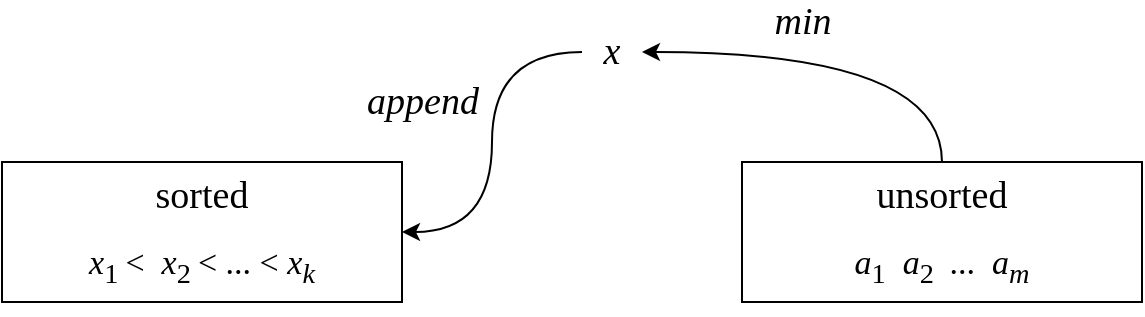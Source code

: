 <mxfile version="20.3.0" type="device" pages="5"><diagram id="9OUtV2HROCq7mtOkRUEc" name="ssort"><mxGraphModel dx="1159" dy="784" grid="1" gridSize="10" guides="1" tooltips="1" connect="1" arrows="1" fold="1" page="1" pageScale="1" pageWidth="850" pageHeight="1100" math="0" shadow="0"><root><mxCell id="0"/><mxCell id="1" parent="0"/><mxCell id="v2hD1dq8OOLFgNEKoNtU-1" value="&lt;p&gt;&lt;font face=&quot;Times New Roman&quot; style=&quot;font-size: 19px&quot;&gt;sorted&lt;/font&gt;&lt;/p&gt;&lt;p&gt;&lt;font face=&quot;Times New Roman&quot; style=&quot;font-size: 17px&quot;&gt;&lt;i&gt;x&lt;/i&gt;&lt;sub&gt;1&amp;nbsp;&lt;/sub&gt;&amp;lt;&amp;nbsp;&amp;nbsp;&lt;i&gt;x&lt;/i&gt;&lt;sub&gt;2&amp;nbsp;&lt;/sub&gt;&amp;lt; ... &amp;lt;&amp;nbsp;&lt;i&gt;x&lt;sub&gt;k&lt;/sub&gt;&lt;/i&gt;&lt;/font&gt;&lt;/p&gt;" style="rounded=0;whiteSpace=wrap;html=1;" parent="1" vertex="1"><mxGeometry x="140" y="160" width="200" height="70" as="geometry"/></mxCell><mxCell id="v2hD1dq8OOLFgNEKoNtU-5" style="edgeStyle=orthogonalEdgeStyle;rounded=0;orthogonalLoop=1;jettySize=auto;html=1;exitX=0.5;exitY=0;exitDx=0;exitDy=0;entryX=1;entryY=0.5;entryDx=0;entryDy=0;fontFamily=Times New Roman;fontSize=19;curved=1;" parent="1" source="v2hD1dq8OOLFgNEKoNtU-2" target="v2hD1dq8OOLFgNEKoNtU-4" edge="1"><mxGeometry relative="1" as="geometry"/></mxCell><mxCell id="v2hD1dq8OOLFgNEKoNtU-7" value="&lt;i&gt;min&lt;/i&gt;" style="edgeLabel;html=1;align=center;verticalAlign=middle;resizable=0;points=[];fontSize=19;fontFamily=Times New Roman;" parent="v2hD1dq8OOLFgNEKoNtU-5" vertex="1" connectable="0"><mxGeometry x="0.269" y="3" relative="1" as="geometry"><mxPoint x="5" y="-18" as="offset"/></mxGeometry></mxCell><mxCell id="v2hD1dq8OOLFgNEKoNtU-2" value="&lt;p&gt;&lt;font face=&quot;Times New Roman&quot; style=&quot;font-size: 19px&quot;&gt;unsorted&lt;/font&gt;&lt;/p&gt;&lt;p&gt;&lt;font face=&quot;Times New Roman&quot; style=&quot;font-size: 17px&quot;&gt;&lt;i&gt;a&lt;/i&gt;&lt;sub&gt;1&lt;/sub&gt;&amp;nbsp;&amp;nbsp;&lt;i&gt;a&lt;/i&gt;&lt;sub&gt;2&amp;nbsp;&lt;/sub&gt;&amp;nbsp;...&amp;nbsp;&amp;nbsp;&lt;i&gt;a&lt;sub&gt;m&lt;/sub&gt;&lt;/i&gt;&lt;/font&gt;&lt;/p&gt;" style="rounded=0;whiteSpace=wrap;html=1;" parent="1" vertex="1"><mxGeometry x="510" y="160" width="200" height="70" as="geometry"/></mxCell><mxCell id="v2hD1dq8OOLFgNEKoNtU-6" style="edgeStyle=orthogonalEdgeStyle;curved=1;rounded=0;orthogonalLoop=1;jettySize=auto;html=1;exitX=0;exitY=0.5;exitDx=0;exitDy=0;entryX=1;entryY=0.5;entryDx=0;entryDy=0;fontFamily=Times New Roman;fontSize=19;" parent="1" source="v2hD1dq8OOLFgNEKoNtU-4" target="v2hD1dq8OOLFgNEKoNtU-1" edge="1"><mxGeometry relative="1" as="geometry"/></mxCell><mxCell id="v2hD1dq8OOLFgNEKoNtU-8" value="&lt;i&gt;append&lt;/i&gt;" style="edgeLabel;html=1;align=center;verticalAlign=middle;resizable=0;points=[];fontSize=19;fontFamily=Times New Roman;" parent="v2hD1dq8OOLFgNEKoNtU-6" vertex="1" connectable="0"><mxGeometry x="0.12" y="-2" relative="1" as="geometry"><mxPoint x="-33" y="-31" as="offset"/></mxGeometry></mxCell><mxCell id="v2hD1dq8OOLFgNEKoNtU-4" value="&lt;i&gt;x&lt;/i&gt;" style="text;html=1;strokeColor=none;fillColor=none;align=center;verticalAlign=middle;whiteSpace=wrap;rounded=0;fontFamily=Times New Roman;fontSize=19;" parent="1" vertex="1"><mxGeometry x="430" y="90" width="30" height="30" as="geometry"/></mxCell></root></mxGraphModel></diagram><diagram id="apEzkU84ZPtgi2x1848r" name="tournament tree1"><mxGraphModel dx="2009" dy="784" grid="1" gridSize="10" guides="1" tooltips="1" connect="1" arrows="1" fold="1" page="1" pageScale="1" pageWidth="850" pageHeight="1100" math="0" shadow="0"><root><mxCell id="0"/><mxCell id="1" parent="0"/><mxCell id="rbLX2QDwP1XTHHPSDIaj-6" style="rounded=0;orthogonalLoop=1;jettySize=auto;html=1;exitX=0;exitY=1;exitDx=0;exitDy=0;entryX=1;entryY=0;entryDx=0;entryDy=0;fontSize=17;" edge="1" parent="1" source="rbLX2QDwP1XTHHPSDIaj-1" target="rbLX2QDwP1XTHHPSDIaj-2"><mxGeometry relative="1" as="geometry"/></mxCell><mxCell id="rbLX2QDwP1XTHHPSDIaj-7" style="edgeStyle=none;rounded=0;orthogonalLoop=1;jettySize=auto;html=1;exitX=1;exitY=1;exitDx=0;exitDy=0;entryX=0;entryY=0;entryDx=0;entryDy=0;fontSize=17;" edge="1" parent="1" source="rbLX2QDwP1XTHHPSDIaj-1" target="rbLX2QDwP1XTHHPSDIaj-3"><mxGeometry relative="1" as="geometry"/></mxCell><mxCell id="rbLX2QDwP1XTHHPSDIaj-1" value="16" style="ellipse;whiteSpace=wrap;html=1;aspect=fixed;fontSize=17;fillColor=#E6E6E6;" vertex="1" parent="1"><mxGeometry x="440" y="80" width="50" height="50" as="geometry"/></mxCell><mxCell id="rbLX2QDwP1XTHHPSDIaj-8" style="edgeStyle=none;rounded=0;orthogonalLoop=1;jettySize=auto;html=1;exitX=0;exitY=1;exitDx=0;exitDy=0;entryX=1;entryY=0;entryDx=0;entryDy=0;fontSize=17;" edge="1" parent="1" source="rbLX2QDwP1XTHHPSDIaj-2" target="rbLX2QDwP1XTHHPSDIaj-4"><mxGeometry relative="1" as="geometry"/></mxCell><mxCell id="rbLX2QDwP1XTHHPSDIaj-9" style="edgeStyle=none;rounded=0;orthogonalLoop=1;jettySize=auto;html=1;exitX=1;exitY=1;exitDx=0;exitDy=0;entryX=0;entryY=0;entryDx=0;entryDy=0;fontSize=17;" edge="1" parent="1" source="rbLX2QDwP1XTHHPSDIaj-2" target="rbLX2QDwP1XTHHPSDIaj-5"><mxGeometry relative="1" as="geometry"/></mxCell><mxCell id="rbLX2QDwP1XTHHPSDIaj-2" value="16" style="ellipse;whiteSpace=wrap;html=1;aspect=fixed;fontSize=17;fillColor=#E6E6E6;" vertex="1" parent="1"><mxGeometry x="160" y="170" width="50" height="50" as="geometry"/></mxCell><mxCell id="rbLX2QDwP1XTHHPSDIaj-12" style="edgeStyle=none;rounded=0;orthogonalLoop=1;jettySize=auto;html=1;exitX=0;exitY=1;exitDx=0;exitDy=0;entryX=1;entryY=0;entryDx=0;entryDy=0;fontSize=17;" edge="1" parent="1" source="rbLX2QDwP1XTHHPSDIaj-3" target="rbLX2QDwP1XTHHPSDIaj-10"><mxGeometry relative="1" as="geometry"/></mxCell><mxCell id="rbLX2QDwP1XTHHPSDIaj-13" style="edgeStyle=none;rounded=0;orthogonalLoop=1;jettySize=auto;html=1;exitX=1;exitY=1;exitDx=0;exitDy=0;entryX=0;entryY=0;entryDx=0;entryDy=0;fontSize=17;" edge="1" parent="1" source="rbLX2QDwP1XTHHPSDIaj-3" target="rbLX2QDwP1XTHHPSDIaj-11"><mxGeometry relative="1" as="geometry"/></mxCell><mxCell id="rbLX2QDwP1XTHHPSDIaj-3" value="14" style="ellipse;whiteSpace=wrap;html=1;aspect=fixed;fontSize=17;" vertex="1" parent="1"><mxGeometry x="740" y="170" width="50" height="50" as="geometry"/></mxCell><mxCell id="rbLX2QDwP1XTHHPSDIaj-16" style="edgeStyle=none;rounded=0;orthogonalLoop=1;jettySize=auto;html=1;exitX=0;exitY=1;exitDx=0;exitDy=0;entryX=1;entryY=0;entryDx=0;entryDy=0;fontSize=17;" edge="1" parent="1" source="rbLX2QDwP1XTHHPSDIaj-4" target="rbLX2QDwP1XTHHPSDIaj-14"><mxGeometry relative="1" as="geometry"/></mxCell><mxCell id="rbLX2QDwP1XTHHPSDIaj-17" style="edgeStyle=none;rounded=0;orthogonalLoop=1;jettySize=auto;html=1;exitX=1;exitY=1;exitDx=0;exitDy=0;entryX=0;entryY=0;entryDx=0;entryDy=0;fontSize=17;" edge="1" parent="1" source="rbLX2QDwP1XTHHPSDIaj-4" target="rbLX2QDwP1XTHHPSDIaj-15"><mxGeometry relative="1" as="geometry"/></mxCell><mxCell id="rbLX2QDwP1XTHHPSDIaj-4" value="16" style="ellipse;whiteSpace=wrap;html=1;aspect=fixed;fontSize=17;fillColor=#E6E6E6;" vertex="1" parent="1"><mxGeometry x="10" y="255" width="50" height="50" as="geometry"/></mxCell><mxCell id="rbLX2QDwP1XTHHPSDIaj-28" style="edgeStyle=none;rounded=0;orthogonalLoop=1;jettySize=auto;html=1;exitX=0;exitY=1;exitDx=0;exitDy=0;entryX=1;entryY=0;entryDx=0;entryDy=0;fontSize=17;" edge="1" parent="1" source="rbLX2QDwP1XTHHPSDIaj-5" target="rbLX2QDwP1XTHHPSDIaj-26"><mxGeometry relative="1" as="geometry"/></mxCell><mxCell id="rbLX2QDwP1XTHHPSDIaj-29" style="edgeStyle=none;rounded=0;orthogonalLoop=1;jettySize=auto;html=1;exitX=1;exitY=1;exitDx=0;exitDy=0;entryX=0;entryY=0;entryDx=0;entryDy=0;fontSize=17;" edge="1" parent="1" source="rbLX2QDwP1XTHHPSDIaj-5" target="rbLX2QDwP1XTHHPSDIaj-27"><mxGeometry relative="1" as="geometry"/></mxCell><mxCell id="rbLX2QDwP1XTHHPSDIaj-5" value="13" style="ellipse;whiteSpace=wrap;html=1;aspect=fixed;fontSize=17;" vertex="1" parent="1"><mxGeometry x="310" y="240" width="50" height="50" as="geometry"/></mxCell><mxCell id="rbLX2QDwP1XTHHPSDIaj-10" value="10" style="ellipse;whiteSpace=wrap;html=1;aspect=fixed;fontSize=17;" vertex="1" parent="1"><mxGeometry x="590" y="240" width="50" height="50" as="geometry"/></mxCell><mxCell id="rbLX2QDwP1XTHHPSDIaj-11" value="14" style="ellipse;whiteSpace=wrap;html=1;aspect=fixed;fontSize=17;" vertex="1" parent="1"><mxGeometry x="890" y="240" width="50" height="50" as="geometry"/></mxCell><mxCell id="rbLX2QDwP1XTHHPSDIaj-20" style="edgeStyle=none;rounded=0;orthogonalLoop=1;jettySize=auto;html=1;exitX=0;exitY=1;exitDx=0;exitDy=0;entryX=1;entryY=0;entryDx=0;entryDy=0;fontSize=17;" edge="1" parent="1" source="rbLX2QDwP1XTHHPSDIaj-14" target="rbLX2QDwP1XTHHPSDIaj-18"><mxGeometry relative="1" as="geometry"/></mxCell><mxCell id="rbLX2QDwP1XTHHPSDIaj-21" style="edgeStyle=none;rounded=0;orthogonalLoop=1;jettySize=auto;html=1;exitX=1;exitY=1;exitDx=0;exitDy=0;entryX=0;entryY=0;entryDx=0;entryDy=0;fontSize=17;" edge="1" parent="1" source="rbLX2QDwP1XTHHPSDIaj-14" target="rbLX2QDwP1XTHHPSDIaj-19"><mxGeometry relative="1" as="geometry"/></mxCell><mxCell id="rbLX2QDwP1XTHHPSDIaj-14" value="7" style="ellipse;whiteSpace=wrap;html=1;aspect=fixed;fontSize=17;" vertex="1" parent="1"><mxGeometry x="-70" y="325" width="50" height="50" as="geometry"/></mxCell><mxCell id="rbLX2QDwP1XTHHPSDIaj-24" style="edgeStyle=none;rounded=0;orthogonalLoop=1;jettySize=auto;html=1;exitX=1;exitY=1;exitDx=0;exitDy=0;entryX=0;entryY=0;entryDx=0;entryDy=0;fontSize=17;" edge="1" parent="1" source="rbLX2QDwP1XTHHPSDIaj-15" target="rbLX2QDwP1XTHHPSDIaj-23"><mxGeometry relative="1" as="geometry"/></mxCell><mxCell id="rbLX2QDwP1XTHHPSDIaj-25" style="edgeStyle=none;rounded=0;orthogonalLoop=1;jettySize=auto;html=1;exitX=0;exitY=1;exitDx=0;exitDy=0;entryX=0.5;entryY=0;entryDx=0;entryDy=0;fontSize=17;" edge="1" parent="1" source="rbLX2QDwP1XTHHPSDIaj-15" target="rbLX2QDwP1XTHHPSDIaj-22"><mxGeometry relative="1" as="geometry"/></mxCell><mxCell id="rbLX2QDwP1XTHHPSDIaj-15" value="16" style="ellipse;whiteSpace=wrap;html=1;aspect=fixed;fontSize=17;fillColor=#E6E6E6;" vertex="1" parent="1"><mxGeometry x="80" y="325" width="50" height="50" as="geometry"/></mxCell><mxCell id="rbLX2QDwP1XTHHPSDIaj-18" value="7" style="ellipse;whiteSpace=wrap;html=1;aspect=fixed;fontSize=17;" vertex="1" parent="1"><mxGeometry x="-130" y="385" width="50" height="50" as="geometry"/></mxCell><mxCell id="rbLX2QDwP1XTHHPSDIaj-19" value="6" style="ellipse;whiteSpace=wrap;html=1;aspect=fixed;fontSize=17;" vertex="1" parent="1"><mxGeometry x="-20" y="385" width="50" height="50" as="geometry"/></mxCell><mxCell id="rbLX2QDwP1XTHHPSDIaj-22" value="15" style="ellipse;whiteSpace=wrap;html=1;aspect=fixed;fontSize=17;" vertex="1" parent="1"><mxGeometry x="40" y="385" width="50" height="50" as="geometry"/></mxCell><mxCell id="rbLX2QDwP1XTHHPSDIaj-23" value="16" style="ellipse;whiteSpace=wrap;html=1;aspect=fixed;fontSize=17;fillColor=#E6E6E6;" vertex="1" parent="1"><mxGeometry x="130" y="385" width="50" height="50" as="geometry"/></mxCell><mxCell id="rbLX2QDwP1XTHHPSDIaj-32" style="edgeStyle=none;rounded=0;orthogonalLoop=1;jettySize=auto;html=1;exitX=0;exitY=1;exitDx=0;exitDy=0;entryX=0.5;entryY=0;entryDx=0;entryDy=0;fontSize=17;" edge="1" parent="1" source="rbLX2QDwP1XTHHPSDIaj-26" target="rbLX2QDwP1XTHHPSDIaj-30"><mxGeometry relative="1" as="geometry"><mxPoint x="257.322" y="362.678" as="sourcePoint"/></mxGeometry></mxCell><mxCell id="rbLX2QDwP1XTHHPSDIaj-33" style="edgeStyle=none;rounded=0;orthogonalLoop=1;jettySize=auto;html=1;exitX=1;exitY=1;exitDx=0;exitDy=0;entryX=0.5;entryY=0;entryDx=0;entryDy=0;fontSize=17;" edge="1" parent="1" source="rbLX2QDwP1XTHHPSDIaj-26" target="rbLX2QDwP1XTHHPSDIaj-31"><mxGeometry relative="1" as="geometry"/></mxCell><mxCell id="rbLX2QDwP1XTHHPSDIaj-26" value="8" style="ellipse;whiteSpace=wrap;html=1;aspect=fixed;fontSize=17;" vertex="1" parent="1"><mxGeometry x="250" y="305" width="50" height="50" as="geometry"/></mxCell><mxCell id="rbLX2QDwP1XTHHPSDIaj-36" style="edgeStyle=none;rounded=0;orthogonalLoop=1;jettySize=auto;html=1;exitX=0;exitY=1;exitDx=0;exitDy=0;entryX=0.5;entryY=0;entryDx=0;entryDy=0;fontSize=17;" edge="1" parent="1" source="rbLX2QDwP1XTHHPSDIaj-27" target="rbLX2QDwP1XTHHPSDIaj-34"><mxGeometry relative="1" as="geometry"/></mxCell><mxCell id="rbLX2QDwP1XTHHPSDIaj-37" style="edgeStyle=none;rounded=0;orthogonalLoop=1;jettySize=auto;html=1;exitX=1;exitY=1;exitDx=0;exitDy=0;entryX=0.5;entryY=0;entryDx=0;entryDy=0;fontSize=17;" edge="1" parent="1" source="rbLX2QDwP1XTHHPSDIaj-27" target="rbLX2QDwP1XTHHPSDIaj-35"><mxGeometry relative="1" as="geometry"/></mxCell><mxCell id="rbLX2QDwP1XTHHPSDIaj-27" value="13" style="ellipse;whiteSpace=wrap;html=1;aspect=fixed;fontSize=17;" vertex="1" parent="1"><mxGeometry x="375" y="305" width="50" height="50" as="geometry"/></mxCell><mxCell id="rbLX2QDwP1XTHHPSDIaj-30" value="8" style="ellipse;whiteSpace=wrap;html=1;aspect=fixed;fontSize=17;" vertex="1" parent="1"><mxGeometry x="210" y="385" width="50" height="50" as="geometry"/></mxCell><mxCell id="rbLX2QDwP1XTHHPSDIaj-31" value="4" style="ellipse;whiteSpace=wrap;html=1;aspect=fixed;fontSize=17;" vertex="1" parent="1"><mxGeometry x="290" y="385" width="50" height="50" as="geometry"/></mxCell><mxCell id="rbLX2QDwP1XTHHPSDIaj-34" value="13" style="ellipse;whiteSpace=wrap;html=1;aspect=fixed;fontSize=17;" vertex="1" parent="1"><mxGeometry x="350" y="385" width="50" height="50" as="geometry"/></mxCell><mxCell id="rbLX2QDwP1XTHHPSDIaj-35" value="3" style="ellipse;whiteSpace=wrap;html=1;aspect=fixed;fontSize=17;" vertex="1" parent="1"><mxGeometry x="425" y="385" width="50" height="50" as="geometry"/></mxCell><mxCell id="rbLX2QDwP1XTHHPSDIaj-38" style="edgeStyle=none;rounded=0;orthogonalLoop=1;jettySize=auto;html=1;exitX=0;exitY=1;exitDx=0;exitDy=0;entryX=1;entryY=0;entryDx=0;entryDy=0;fontSize=17;" edge="1" target="rbLX2QDwP1XTHHPSDIaj-42" parent="1" source="rbLX2QDwP1XTHHPSDIaj-10"><mxGeometry relative="1" as="geometry"><mxPoint x="597.322" y="282.678" as="sourcePoint"/></mxGeometry></mxCell><mxCell id="rbLX2QDwP1XTHHPSDIaj-39" style="edgeStyle=none;rounded=0;orthogonalLoop=1;jettySize=auto;html=1;exitX=1;exitY=1;exitDx=0;exitDy=0;entryX=0;entryY=0;entryDx=0;entryDy=0;fontSize=17;" edge="1" target="rbLX2QDwP1XTHHPSDIaj-45" parent="1" source="rbLX2QDwP1XTHHPSDIaj-10"><mxGeometry relative="1" as="geometry"><mxPoint x="632.678" y="282.678" as="sourcePoint"/></mxGeometry></mxCell><mxCell id="rbLX2QDwP1XTHHPSDIaj-40" style="edgeStyle=none;rounded=0;orthogonalLoop=1;jettySize=auto;html=1;exitX=0;exitY=1;exitDx=0;exitDy=0;entryX=0.5;entryY=0;entryDx=0;entryDy=0;fontSize=17;" edge="1" source="rbLX2QDwP1XTHHPSDIaj-42" target="rbLX2QDwP1XTHHPSDIaj-46" parent="1"><mxGeometry relative="1" as="geometry"><mxPoint x="537.322" y="362.678" as="sourcePoint"/></mxGeometry></mxCell><mxCell id="rbLX2QDwP1XTHHPSDIaj-41" style="edgeStyle=none;rounded=0;orthogonalLoop=1;jettySize=auto;html=1;exitX=1;exitY=1;exitDx=0;exitDy=0;entryX=0.5;entryY=0;entryDx=0;entryDy=0;fontSize=17;" edge="1" source="rbLX2QDwP1XTHHPSDIaj-42" target="rbLX2QDwP1XTHHPSDIaj-47" parent="1"><mxGeometry relative="1" as="geometry"/></mxCell><mxCell id="rbLX2QDwP1XTHHPSDIaj-42" value="10" style="ellipse;whiteSpace=wrap;html=1;aspect=fixed;fontSize=17;" vertex="1" parent="1"><mxGeometry x="530" y="305" width="50" height="50" as="geometry"/></mxCell><mxCell id="rbLX2QDwP1XTHHPSDIaj-43" style="edgeStyle=none;rounded=0;orthogonalLoop=1;jettySize=auto;html=1;exitX=0;exitY=1;exitDx=0;exitDy=0;entryX=0.5;entryY=0;entryDx=0;entryDy=0;fontSize=17;" edge="1" source="rbLX2QDwP1XTHHPSDIaj-45" target="rbLX2QDwP1XTHHPSDIaj-48" parent="1"><mxGeometry relative="1" as="geometry"/></mxCell><mxCell id="rbLX2QDwP1XTHHPSDIaj-44" style="edgeStyle=none;rounded=0;orthogonalLoop=1;jettySize=auto;html=1;exitX=1;exitY=1;exitDx=0;exitDy=0;entryX=0.5;entryY=0;entryDx=0;entryDy=0;fontSize=17;" edge="1" source="rbLX2QDwP1XTHHPSDIaj-45" target="rbLX2QDwP1XTHHPSDIaj-49" parent="1"><mxGeometry relative="1" as="geometry"/></mxCell><mxCell id="rbLX2QDwP1XTHHPSDIaj-45" value="9" style="ellipse;whiteSpace=wrap;html=1;aspect=fixed;fontSize=17;" vertex="1" parent="1"><mxGeometry x="655" y="305" width="50" height="50" as="geometry"/></mxCell><mxCell id="rbLX2QDwP1XTHHPSDIaj-46" value="5" style="ellipse;whiteSpace=wrap;html=1;aspect=fixed;fontSize=17;" vertex="1" parent="1"><mxGeometry x="490" y="385" width="50" height="50" as="geometry"/></mxCell><mxCell id="rbLX2QDwP1XTHHPSDIaj-47" value="10" style="ellipse;whiteSpace=wrap;html=1;aspect=fixed;fontSize=17;" vertex="1" parent="1"><mxGeometry x="570" y="385" width="50" height="50" as="geometry"/></mxCell><mxCell id="rbLX2QDwP1XTHHPSDIaj-48" value="9" style="ellipse;whiteSpace=wrap;html=1;aspect=fixed;fontSize=17;" vertex="1" parent="1"><mxGeometry x="630" y="385" width="50" height="50" as="geometry"/></mxCell><mxCell id="rbLX2QDwP1XTHHPSDIaj-49" value="1" style="ellipse;whiteSpace=wrap;html=1;aspect=fixed;fontSize=17;" vertex="1" parent="1"><mxGeometry x="705" y="385" width="50" height="50" as="geometry"/></mxCell><mxCell id="rbLX2QDwP1XTHHPSDIaj-50" style="edgeStyle=none;rounded=0;orthogonalLoop=1;jettySize=auto;html=1;exitX=0;exitY=1;exitDx=0;exitDy=0;entryX=1;entryY=0;entryDx=0;entryDy=0;fontSize=17;" edge="1" target="rbLX2QDwP1XTHHPSDIaj-54" parent="1" source="rbLX2QDwP1XTHHPSDIaj-11"><mxGeometry relative="1" as="geometry"><mxPoint x="897.322" y="282.678" as="sourcePoint"/></mxGeometry></mxCell><mxCell id="rbLX2QDwP1XTHHPSDIaj-51" style="edgeStyle=none;rounded=0;orthogonalLoop=1;jettySize=auto;html=1;exitX=1;exitY=1;exitDx=0;exitDy=0;entryX=0;entryY=0;entryDx=0;entryDy=0;fontSize=17;" edge="1" target="rbLX2QDwP1XTHHPSDIaj-57" parent="1" source="rbLX2QDwP1XTHHPSDIaj-11"><mxGeometry relative="1" as="geometry"><mxPoint x="932.678" y="282.678" as="sourcePoint"/></mxGeometry></mxCell><mxCell id="rbLX2QDwP1XTHHPSDIaj-52" style="edgeStyle=none;rounded=0;orthogonalLoop=1;jettySize=auto;html=1;exitX=0;exitY=1;exitDx=0;exitDy=0;entryX=0.5;entryY=0;entryDx=0;entryDy=0;fontSize=17;" edge="1" source="rbLX2QDwP1XTHHPSDIaj-54" target="rbLX2QDwP1XTHHPSDIaj-58" parent="1"><mxGeometry relative="1" as="geometry"><mxPoint x="837.322" y="362.678" as="sourcePoint"/></mxGeometry></mxCell><mxCell id="rbLX2QDwP1XTHHPSDIaj-53" style="edgeStyle=none;rounded=0;orthogonalLoop=1;jettySize=auto;html=1;exitX=1;exitY=1;exitDx=0;exitDy=0;entryX=0.5;entryY=0;entryDx=0;entryDy=0;fontSize=17;" edge="1" source="rbLX2QDwP1XTHHPSDIaj-54" target="rbLX2QDwP1XTHHPSDIaj-59" parent="1"><mxGeometry relative="1" as="geometry"/></mxCell><mxCell id="rbLX2QDwP1XTHHPSDIaj-54" value="12" style="ellipse;whiteSpace=wrap;html=1;aspect=fixed;fontSize=17;" vertex="1" parent="1"><mxGeometry x="830" y="305" width="50" height="50" as="geometry"/></mxCell><mxCell id="rbLX2QDwP1XTHHPSDIaj-55" style="edgeStyle=none;rounded=0;orthogonalLoop=1;jettySize=auto;html=1;exitX=0;exitY=1;exitDx=0;exitDy=0;entryX=0.5;entryY=0;entryDx=0;entryDy=0;fontSize=17;" edge="1" source="rbLX2QDwP1XTHHPSDIaj-57" target="rbLX2QDwP1XTHHPSDIaj-60" parent="1"><mxGeometry relative="1" as="geometry"/></mxCell><mxCell id="rbLX2QDwP1XTHHPSDIaj-56" style="edgeStyle=none;rounded=0;orthogonalLoop=1;jettySize=auto;html=1;exitX=1;exitY=1;exitDx=0;exitDy=0;entryX=0.5;entryY=0;entryDx=0;entryDy=0;fontSize=17;" edge="1" source="rbLX2QDwP1XTHHPSDIaj-57" target="rbLX2QDwP1XTHHPSDIaj-61" parent="1"><mxGeometry relative="1" as="geometry"/></mxCell><mxCell id="rbLX2QDwP1XTHHPSDIaj-57" value="14" style="ellipse;whiteSpace=wrap;html=1;aspect=fixed;fontSize=17;" vertex="1" parent="1"><mxGeometry x="955" y="305" width="50" height="50" as="geometry"/></mxCell><mxCell id="rbLX2QDwP1XTHHPSDIaj-58" value="12" style="ellipse;whiteSpace=wrap;html=1;aspect=fixed;fontSize=17;" vertex="1" parent="1"><mxGeometry x="790" y="385" width="50" height="50" as="geometry"/></mxCell><mxCell id="rbLX2QDwP1XTHHPSDIaj-59" value="2" style="ellipse;whiteSpace=wrap;html=1;aspect=fixed;fontSize=17;" vertex="1" parent="1"><mxGeometry x="870" y="385" width="50" height="50" as="geometry"/></mxCell><mxCell id="rbLX2QDwP1XTHHPSDIaj-60" value="11" style="ellipse;whiteSpace=wrap;html=1;aspect=fixed;fontSize=17;" vertex="1" parent="1"><mxGeometry x="930" y="385" width="50" height="50" as="geometry"/></mxCell><mxCell id="rbLX2QDwP1XTHHPSDIaj-61" value="14" style="ellipse;whiteSpace=wrap;html=1;aspect=fixed;fontSize=17;" vertex="1" parent="1"><mxGeometry x="1005" y="385" width="50" height="50" as="geometry"/></mxCell></root></mxGraphModel></diagram><diagram id="gV36jj77y_1Csz2BdDWH" name="tournament tree2"><mxGraphModel dx="2009" dy="784" grid="1" gridSize="10" guides="1" tooltips="1" connect="1" arrows="1" fold="1" page="1" pageScale="1" pageWidth="850" pageHeight="1100" math="1" shadow="0"><root><mxCell id="0"/><mxCell id="1" parent="0"/><mxCell id="oq0BuYSY8qvxzt3OnTm--1" style="rounded=0;orthogonalLoop=1;jettySize=auto;html=1;exitX=0;exitY=1;exitDx=0;exitDy=0;entryX=1;entryY=0;entryDx=0;entryDy=0;fontSize=17;" edge="1" parent="1" source="oq0BuYSY8qvxzt3OnTm--3" target="oq0BuYSY8qvxzt3OnTm--6"><mxGeometry relative="1" as="geometry"/></mxCell><mxCell id="oq0BuYSY8qvxzt3OnTm--2" style="edgeStyle=none;rounded=0;orthogonalLoop=1;jettySize=auto;html=1;exitX=1;exitY=1;exitDx=0;exitDy=0;entryX=0;entryY=0;entryDx=0;entryDy=0;fontSize=17;" edge="1" parent="1" source="oq0BuYSY8qvxzt3OnTm--3" target="oq0BuYSY8qvxzt3OnTm--9"><mxGeometry relative="1" as="geometry"/></mxCell><mxCell id="oq0BuYSY8qvxzt3OnTm--3" value="15" style="ellipse;whiteSpace=wrap;html=1;aspect=fixed;fontSize=17;fillColor=#E6E6E6;" vertex="1" parent="1"><mxGeometry x="440" y="80" width="50" height="50" as="geometry"/></mxCell><mxCell id="oq0BuYSY8qvxzt3OnTm--4" style="edgeStyle=none;rounded=0;orthogonalLoop=1;jettySize=auto;html=1;exitX=0;exitY=1;exitDx=0;exitDy=0;entryX=1;entryY=0;entryDx=0;entryDy=0;fontSize=17;" edge="1" parent="1" source="oq0BuYSY8qvxzt3OnTm--6" target="oq0BuYSY8qvxzt3OnTm--12"><mxGeometry relative="1" as="geometry"/></mxCell><mxCell id="oq0BuYSY8qvxzt3OnTm--5" style="edgeStyle=none;rounded=0;orthogonalLoop=1;jettySize=auto;html=1;exitX=1;exitY=1;exitDx=0;exitDy=0;entryX=0;entryY=0;entryDx=0;entryDy=0;fontSize=17;" edge="1" parent="1" source="oq0BuYSY8qvxzt3OnTm--6" target="oq0BuYSY8qvxzt3OnTm--15"><mxGeometry relative="1" as="geometry"/></mxCell><mxCell id="oq0BuYSY8qvxzt3OnTm--6" value="15" style="ellipse;whiteSpace=wrap;html=1;aspect=fixed;fontSize=17;fillColor=#E6E6E6;" vertex="1" parent="1"><mxGeometry x="160" y="170" width="50" height="50" as="geometry"/></mxCell><mxCell id="oq0BuYSY8qvxzt3OnTm--7" style="edgeStyle=none;rounded=0;orthogonalLoop=1;jettySize=auto;html=1;exitX=0;exitY=1;exitDx=0;exitDy=0;entryX=1;entryY=0;entryDx=0;entryDy=0;fontSize=17;" edge="1" parent="1" source="oq0BuYSY8qvxzt3OnTm--9" target="oq0BuYSY8qvxzt3OnTm--16"><mxGeometry relative="1" as="geometry"/></mxCell><mxCell id="oq0BuYSY8qvxzt3OnTm--8" style="edgeStyle=none;rounded=0;orthogonalLoop=1;jettySize=auto;html=1;exitX=1;exitY=1;exitDx=0;exitDy=0;entryX=0;entryY=0;entryDx=0;entryDy=0;fontSize=17;" edge="1" parent="1" source="oq0BuYSY8qvxzt3OnTm--9" target="oq0BuYSY8qvxzt3OnTm--17"><mxGeometry relative="1" as="geometry"/></mxCell><mxCell id="oq0BuYSY8qvxzt3OnTm--9" value="14" style="ellipse;whiteSpace=wrap;html=1;aspect=fixed;fontSize=17;" vertex="1" parent="1"><mxGeometry x="740" y="170" width="50" height="50" as="geometry"/></mxCell><mxCell id="oq0BuYSY8qvxzt3OnTm--10" style="edgeStyle=none;rounded=0;orthogonalLoop=1;jettySize=auto;html=1;exitX=0;exitY=1;exitDx=0;exitDy=0;entryX=1;entryY=0;entryDx=0;entryDy=0;fontSize=17;" edge="1" parent="1" source="oq0BuYSY8qvxzt3OnTm--12" target="oq0BuYSY8qvxzt3OnTm--20"><mxGeometry relative="1" as="geometry"/></mxCell><mxCell id="oq0BuYSY8qvxzt3OnTm--11" style="edgeStyle=none;rounded=0;orthogonalLoop=1;jettySize=auto;html=1;exitX=1;exitY=1;exitDx=0;exitDy=0;entryX=0;entryY=0;entryDx=0;entryDy=0;fontSize=17;" edge="1" parent="1" source="oq0BuYSY8qvxzt3OnTm--12" target="oq0BuYSY8qvxzt3OnTm--23"><mxGeometry relative="1" as="geometry"/></mxCell><mxCell id="oq0BuYSY8qvxzt3OnTm--12" value="15" style="ellipse;whiteSpace=wrap;html=1;aspect=fixed;fontSize=17;fillColor=#E6E6E6;" vertex="1" parent="1"><mxGeometry x="10" y="255" width="50" height="50" as="geometry"/></mxCell><mxCell id="oq0BuYSY8qvxzt3OnTm--13" style="edgeStyle=none;rounded=0;orthogonalLoop=1;jettySize=auto;html=1;exitX=0;exitY=1;exitDx=0;exitDy=0;entryX=1;entryY=0;entryDx=0;entryDy=0;fontSize=17;" edge="1" parent="1" source="oq0BuYSY8qvxzt3OnTm--15" target="oq0BuYSY8qvxzt3OnTm--30"><mxGeometry relative="1" as="geometry"/></mxCell><mxCell id="oq0BuYSY8qvxzt3OnTm--14" style="edgeStyle=none;rounded=0;orthogonalLoop=1;jettySize=auto;html=1;exitX=1;exitY=1;exitDx=0;exitDy=0;entryX=0;entryY=0;entryDx=0;entryDy=0;fontSize=17;" edge="1" parent="1" source="oq0BuYSY8qvxzt3OnTm--15" target="oq0BuYSY8qvxzt3OnTm--33"><mxGeometry relative="1" as="geometry"/></mxCell><mxCell id="oq0BuYSY8qvxzt3OnTm--15" value="13" style="ellipse;whiteSpace=wrap;html=1;aspect=fixed;fontSize=17;" vertex="1" parent="1"><mxGeometry x="310" y="240" width="50" height="50" as="geometry"/></mxCell><mxCell id="oq0BuYSY8qvxzt3OnTm--16" value="10" style="ellipse;whiteSpace=wrap;html=1;aspect=fixed;fontSize=17;" vertex="1" parent="1"><mxGeometry x="590" y="240" width="50" height="50" as="geometry"/></mxCell><mxCell id="oq0BuYSY8qvxzt3OnTm--17" value="14" style="ellipse;whiteSpace=wrap;html=1;aspect=fixed;fontSize=17;" vertex="1" parent="1"><mxGeometry x="890" y="240" width="50" height="50" as="geometry"/></mxCell><mxCell id="oq0BuYSY8qvxzt3OnTm--18" style="edgeStyle=none;rounded=0;orthogonalLoop=1;jettySize=auto;html=1;exitX=0;exitY=1;exitDx=0;exitDy=0;entryX=1;entryY=0;entryDx=0;entryDy=0;fontSize=17;" edge="1" parent="1" source="oq0BuYSY8qvxzt3OnTm--20" target="oq0BuYSY8qvxzt3OnTm--24"><mxGeometry relative="1" as="geometry"/></mxCell><mxCell id="oq0BuYSY8qvxzt3OnTm--19" style="edgeStyle=none;rounded=0;orthogonalLoop=1;jettySize=auto;html=1;exitX=1;exitY=1;exitDx=0;exitDy=0;entryX=0;entryY=0;entryDx=0;entryDy=0;fontSize=17;" edge="1" parent="1" source="oq0BuYSY8qvxzt3OnTm--20" target="oq0BuYSY8qvxzt3OnTm--25"><mxGeometry relative="1" as="geometry"/></mxCell><mxCell id="oq0BuYSY8qvxzt3OnTm--20" value="7" style="ellipse;whiteSpace=wrap;html=1;aspect=fixed;fontSize=17;" vertex="1" parent="1"><mxGeometry x="-70" y="325" width="50" height="50" as="geometry"/></mxCell><mxCell id="oq0BuYSY8qvxzt3OnTm--21" style="edgeStyle=none;rounded=0;orthogonalLoop=1;jettySize=auto;html=1;exitX=1;exitY=1;exitDx=0;exitDy=0;entryX=0;entryY=0;entryDx=0;entryDy=0;fontSize=17;" edge="1" parent="1" source="oq0BuYSY8qvxzt3OnTm--23" target="oq0BuYSY8qvxzt3OnTm--27"><mxGeometry relative="1" as="geometry"/></mxCell><mxCell id="oq0BuYSY8qvxzt3OnTm--22" style="edgeStyle=none;rounded=0;orthogonalLoop=1;jettySize=auto;html=1;exitX=0;exitY=1;exitDx=0;exitDy=0;entryX=0.5;entryY=0;entryDx=0;entryDy=0;fontSize=17;" edge="1" parent="1" source="oq0BuYSY8qvxzt3OnTm--23" target="oq0BuYSY8qvxzt3OnTm--26"><mxGeometry relative="1" as="geometry"/></mxCell><mxCell id="oq0BuYSY8qvxzt3OnTm--23" value="15" style="ellipse;whiteSpace=wrap;html=1;aspect=fixed;fontSize=17;fillColor=#E6E6E6;" vertex="1" parent="1"><mxGeometry x="80" y="325" width="50" height="50" as="geometry"/></mxCell><mxCell id="oq0BuYSY8qvxzt3OnTm--24" value="7" style="ellipse;whiteSpace=wrap;html=1;aspect=fixed;fontSize=17;" vertex="1" parent="1"><mxGeometry x="-130" y="385" width="50" height="50" as="geometry"/></mxCell><mxCell id="oq0BuYSY8qvxzt3OnTm--25" value="6" style="ellipse;whiteSpace=wrap;html=1;aspect=fixed;fontSize=17;" vertex="1" parent="1"><mxGeometry x="-20" y="385" width="50" height="50" as="geometry"/></mxCell><mxCell id="oq0BuYSY8qvxzt3OnTm--26" value="15" style="ellipse;whiteSpace=wrap;html=1;aspect=fixed;fontSize=17;fillColor=#E6E6E6;" vertex="1" parent="1"><mxGeometry x="40" y="385" width="50" height="50" as="geometry"/></mxCell><mxCell id="oq0BuYSY8qvxzt3OnTm--27" value="`-\infty`" style="ellipse;whiteSpace=wrap;html=1;aspect=fixed;fontSize=17;fillColor=#FFFFFF;" vertex="1" parent="1"><mxGeometry x="130" y="385" width="50" height="50" as="geometry"/></mxCell><mxCell id="oq0BuYSY8qvxzt3OnTm--28" style="edgeStyle=none;rounded=0;orthogonalLoop=1;jettySize=auto;html=1;exitX=0;exitY=1;exitDx=0;exitDy=0;entryX=0.5;entryY=0;entryDx=0;entryDy=0;fontSize=17;" edge="1" parent="1" source="oq0BuYSY8qvxzt3OnTm--30" target="oq0BuYSY8qvxzt3OnTm--34"><mxGeometry relative="1" as="geometry"><mxPoint x="257.322" y="362.678" as="sourcePoint"/></mxGeometry></mxCell><mxCell id="oq0BuYSY8qvxzt3OnTm--29" style="edgeStyle=none;rounded=0;orthogonalLoop=1;jettySize=auto;html=1;exitX=1;exitY=1;exitDx=0;exitDy=0;entryX=0.5;entryY=0;entryDx=0;entryDy=0;fontSize=17;" edge="1" parent="1" source="oq0BuYSY8qvxzt3OnTm--30" target="oq0BuYSY8qvxzt3OnTm--35"><mxGeometry relative="1" as="geometry"/></mxCell><mxCell id="oq0BuYSY8qvxzt3OnTm--30" value="8" style="ellipse;whiteSpace=wrap;html=1;aspect=fixed;fontSize=17;" vertex="1" parent="1"><mxGeometry x="250" y="305" width="50" height="50" as="geometry"/></mxCell><mxCell id="oq0BuYSY8qvxzt3OnTm--31" style="edgeStyle=none;rounded=0;orthogonalLoop=1;jettySize=auto;html=1;exitX=0;exitY=1;exitDx=0;exitDy=0;entryX=0.5;entryY=0;entryDx=0;entryDy=0;fontSize=17;" edge="1" parent="1" source="oq0BuYSY8qvxzt3OnTm--33" target="oq0BuYSY8qvxzt3OnTm--36"><mxGeometry relative="1" as="geometry"/></mxCell><mxCell id="oq0BuYSY8qvxzt3OnTm--32" style="edgeStyle=none;rounded=0;orthogonalLoop=1;jettySize=auto;html=1;exitX=1;exitY=1;exitDx=0;exitDy=0;entryX=0.5;entryY=0;entryDx=0;entryDy=0;fontSize=17;" edge="1" parent="1" source="oq0BuYSY8qvxzt3OnTm--33" target="oq0BuYSY8qvxzt3OnTm--37"><mxGeometry relative="1" as="geometry"/></mxCell><mxCell id="oq0BuYSY8qvxzt3OnTm--33" value="13" style="ellipse;whiteSpace=wrap;html=1;aspect=fixed;fontSize=17;" vertex="1" parent="1"><mxGeometry x="375" y="305" width="50" height="50" as="geometry"/></mxCell><mxCell id="oq0BuYSY8qvxzt3OnTm--34" value="8" style="ellipse;whiteSpace=wrap;html=1;aspect=fixed;fontSize=17;" vertex="1" parent="1"><mxGeometry x="210" y="385" width="50" height="50" as="geometry"/></mxCell><mxCell id="oq0BuYSY8qvxzt3OnTm--35" value="4" style="ellipse;whiteSpace=wrap;html=1;aspect=fixed;fontSize=17;" vertex="1" parent="1"><mxGeometry x="290" y="385" width="50" height="50" as="geometry"/></mxCell><mxCell id="oq0BuYSY8qvxzt3OnTm--36" value="13" style="ellipse;whiteSpace=wrap;html=1;aspect=fixed;fontSize=17;" vertex="1" parent="1"><mxGeometry x="350" y="385" width="50" height="50" as="geometry"/></mxCell><mxCell id="oq0BuYSY8qvxzt3OnTm--37" value="3" style="ellipse;whiteSpace=wrap;html=1;aspect=fixed;fontSize=17;" vertex="1" parent="1"><mxGeometry x="425" y="385" width="50" height="50" as="geometry"/></mxCell><mxCell id="oq0BuYSY8qvxzt3OnTm--38" style="edgeStyle=none;rounded=0;orthogonalLoop=1;jettySize=auto;html=1;exitX=0;exitY=1;exitDx=0;exitDy=0;entryX=1;entryY=0;entryDx=0;entryDy=0;fontSize=17;" edge="1" parent="1" source="oq0BuYSY8qvxzt3OnTm--16" target="oq0BuYSY8qvxzt3OnTm--42"><mxGeometry relative="1" as="geometry"><mxPoint x="597.322" y="282.678" as="sourcePoint"/></mxGeometry></mxCell><mxCell id="oq0BuYSY8qvxzt3OnTm--39" style="edgeStyle=none;rounded=0;orthogonalLoop=1;jettySize=auto;html=1;exitX=1;exitY=1;exitDx=0;exitDy=0;entryX=0;entryY=0;entryDx=0;entryDy=0;fontSize=17;" edge="1" parent="1" source="oq0BuYSY8qvxzt3OnTm--16" target="oq0BuYSY8qvxzt3OnTm--45"><mxGeometry relative="1" as="geometry"><mxPoint x="632.678" y="282.678" as="sourcePoint"/></mxGeometry></mxCell><mxCell id="oq0BuYSY8qvxzt3OnTm--40" style="edgeStyle=none;rounded=0;orthogonalLoop=1;jettySize=auto;html=1;exitX=0;exitY=1;exitDx=0;exitDy=0;entryX=0.5;entryY=0;entryDx=0;entryDy=0;fontSize=17;" edge="1" parent="1" source="oq0BuYSY8qvxzt3OnTm--42" target="oq0BuYSY8qvxzt3OnTm--46"><mxGeometry relative="1" as="geometry"><mxPoint x="537.322" y="362.678" as="sourcePoint"/></mxGeometry></mxCell><mxCell id="oq0BuYSY8qvxzt3OnTm--41" style="edgeStyle=none;rounded=0;orthogonalLoop=1;jettySize=auto;html=1;exitX=1;exitY=1;exitDx=0;exitDy=0;entryX=0.5;entryY=0;entryDx=0;entryDy=0;fontSize=17;" edge="1" parent="1" source="oq0BuYSY8qvxzt3OnTm--42" target="oq0BuYSY8qvxzt3OnTm--47"><mxGeometry relative="1" as="geometry"/></mxCell><mxCell id="oq0BuYSY8qvxzt3OnTm--42" value="10" style="ellipse;whiteSpace=wrap;html=1;aspect=fixed;fontSize=17;" vertex="1" parent="1"><mxGeometry x="530" y="305" width="50" height="50" as="geometry"/></mxCell><mxCell id="oq0BuYSY8qvxzt3OnTm--43" style="edgeStyle=none;rounded=0;orthogonalLoop=1;jettySize=auto;html=1;exitX=0;exitY=1;exitDx=0;exitDy=0;entryX=0.5;entryY=0;entryDx=0;entryDy=0;fontSize=17;" edge="1" parent="1" source="oq0BuYSY8qvxzt3OnTm--45" target="oq0BuYSY8qvxzt3OnTm--48"><mxGeometry relative="1" as="geometry"/></mxCell><mxCell id="oq0BuYSY8qvxzt3OnTm--44" style="edgeStyle=none;rounded=0;orthogonalLoop=1;jettySize=auto;html=1;exitX=1;exitY=1;exitDx=0;exitDy=0;entryX=0.5;entryY=0;entryDx=0;entryDy=0;fontSize=17;" edge="1" parent="1" source="oq0BuYSY8qvxzt3OnTm--45" target="oq0BuYSY8qvxzt3OnTm--49"><mxGeometry relative="1" as="geometry"/></mxCell><mxCell id="oq0BuYSY8qvxzt3OnTm--45" value="9" style="ellipse;whiteSpace=wrap;html=1;aspect=fixed;fontSize=17;" vertex="1" parent="1"><mxGeometry x="655" y="305" width="50" height="50" as="geometry"/></mxCell><mxCell id="oq0BuYSY8qvxzt3OnTm--46" value="5" style="ellipse;whiteSpace=wrap;html=1;aspect=fixed;fontSize=17;" vertex="1" parent="1"><mxGeometry x="490" y="385" width="50" height="50" as="geometry"/></mxCell><mxCell id="oq0BuYSY8qvxzt3OnTm--47" value="10" style="ellipse;whiteSpace=wrap;html=1;aspect=fixed;fontSize=17;" vertex="1" parent="1"><mxGeometry x="570" y="385" width="50" height="50" as="geometry"/></mxCell><mxCell id="oq0BuYSY8qvxzt3OnTm--48" value="9" style="ellipse;whiteSpace=wrap;html=1;aspect=fixed;fontSize=17;" vertex="1" parent="1"><mxGeometry x="630" y="385" width="50" height="50" as="geometry"/></mxCell><mxCell id="oq0BuYSY8qvxzt3OnTm--49" value="1" style="ellipse;whiteSpace=wrap;html=1;aspect=fixed;fontSize=17;" vertex="1" parent="1"><mxGeometry x="705" y="385" width="50" height="50" as="geometry"/></mxCell><mxCell id="oq0BuYSY8qvxzt3OnTm--50" style="edgeStyle=none;rounded=0;orthogonalLoop=1;jettySize=auto;html=1;exitX=0;exitY=1;exitDx=0;exitDy=0;entryX=1;entryY=0;entryDx=0;entryDy=0;fontSize=17;" edge="1" parent="1" source="oq0BuYSY8qvxzt3OnTm--17" target="oq0BuYSY8qvxzt3OnTm--54"><mxGeometry relative="1" as="geometry"><mxPoint x="897.322" y="282.678" as="sourcePoint"/></mxGeometry></mxCell><mxCell id="oq0BuYSY8qvxzt3OnTm--51" style="edgeStyle=none;rounded=0;orthogonalLoop=1;jettySize=auto;html=1;exitX=1;exitY=1;exitDx=0;exitDy=0;entryX=0;entryY=0;entryDx=0;entryDy=0;fontSize=17;" edge="1" parent="1" source="oq0BuYSY8qvxzt3OnTm--17" target="oq0BuYSY8qvxzt3OnTm--57"><mxGeometry relative="1" as="geometry"><mxPoint x="932.678" y="282.678" as="sourcePoint"/></mxGeometry></mxCell><mxCell id="oq0BuYSY8qvxzt3OnTm--52" style="edgeStyle=none;rounded=0;orthogonalLoop=1;jettySize=auto;html=1;exitX=0;exitY=1;exitDx=0;exitDy=0;entryX=0.5;entryY=0;entryDx=0;entryDy=0;fontSize=17;" edge="1" parent="1" source="oq0BuYSY8qvxzt3OnTm--54" target="oq0BuYSY8qvxzt3OnTm--58"><mxGeometry relative="1" as="geometry"><mxPoint x="837.322" y="362.678" as="sourcePoint"/></mxGeometry></mxCell><mxCell id="oq0BuYSY8qvxzt3OnTm--53" style="edgeStyle=none;rounded=0;orthogonalLoop=1;jettySize=auto;html=1;exitX=1;exitY=1;exitDx=0;exitDy=0;entryX=0.5;entryY=0;entryDx=0;entryDy=0;fontSize=17;" edge="1" parent="1" source="oq0BuYSY8qvxzt3OnTm--54" target="oq0BuYSY8qvxzt3OnTm--59"><mxGeometry relative="1" as="geometry"/></mxCell><mxCell id="oq0BuYSY8qvxzt3OnTm--54" value="12" style="ellipse;whiteSpace=wrap;html=1;aspect=fixed;fontSize=17;" vertex="1" parent="1"><mxGeometry x="830" y="305" width="50" height="50" as="geometry"/></mxCell><mxCell id="oq0BuYSY8qvxzt3OnTm--55" style="edgeStyle=none;rounded=0;orthogonalLoop=1;jettySize=auto;html=1;exitX=0;exitY=1;exitDx=0;exitDy=0;entryX=0.5;entryY=0;entryDx=0;entryDy=0;fontSize=17;" edge="1" parent="1" source="oq0BuYSY8qvxzt3OnTm--57" target="oq0BuYSY8qvxzt3OnTm--60"><mxGeometry relative="1" as="geometry"/></mxCell><mxCell id="oq0BuYSY8qvxzt3OnTm--56" style="edgeStyle=none;rounded=0;orthogonalLoop=1;jettySize=auto;html=1;exitX=1;exitY=1;exitDx=0;exitDy=0;entryX=0.5;entryY=0;entryDx=0;entryDy=0;fontSize=17;" edge="1" parent="1" source="oq0BuYSY8qvxzt3OnTm--57" target="oq0BuYSY8qvxzt3OnTm--61"><mxGeometry relative="1" as="geometry"/></mxCell><mxCell id="oq0BuYSY8qvxzt3OnTm--57" value="14" style="ellipse;whiteSpace=wrap;html=1;aspect=fixed;fontSize=17;" vertex="1" parent="1"><mxGeometry x="955" y="305" width="50" height="50" as="geometry"/></mxCell><mxCell id="oq0BuYSY8qvxzt3OnTm--58" value="12" style="ellipse;whiteSpace=wrap;html=1;aspect=fixed;fontSize=17;" vertex="1" parent="1"><mxGeometry x="790" y="385" width="50" height="50" as="geometry"/></mxCell><mxCell id="oq0BuYSY8qvxzt3OnTm--59" value="2" style="ellipse;whiteSpace=wrap;html=1;aspect=fixed;fontSize=17;" vertex="1" parent="1"><mxGeometry x="870" y="385" width="50" height="50" as="geometry"/></mxCell><mxCell id="oq0BuYSY8qvxzt3OnTm--60" value="11" style="ellipse;whiteSpace=wrap;html=1;aspect=fixed;fontSize=17;" vertex="1" parent="1"><mxGeometry x="930" y="385" width="50" height="50" as="geometry"/></mxCell><mxCell id="oq0BuYSY8qvxzt3OnTm--61" value="14" style="ellipse;whiteSpace=wrap;html=1;aspect=fixed;fontSize=17;" vertex="1" parent="1"><mxGeometry x="1005" y="385" width="50" height="50" as="geometry"/></mxCell></root></mxGraphModel></diagram><diagram name="tournament tree3" id="IFh7h-kxCrF8NJ-qSViN"><mxGraphModel dx="2009" dy="784" grid="1" gridSize="10" guides="1" tooltips="1" connect="1" arrows="1" fold="1" page="1" pageScale="1" pageWidth="850" pageHeight="1100" math="1" shadow="0"><root><mxCell id="qSkg6nf_et_tLbHMFsDJ-0"/><mxCell id="qSkg6nf_et_tLbHMFsDJ-1" parent="qSkg6nf_et_tLbHMFsDJ-0"/><mxCell id="qSkg6nf_et_tLbHMFsDJ-2" style="rounded=0;orthogonalLoop=1;jettySize=auto;html=1;exitX=0;exitY=1;exitDx=0;exitDy=0;entryX=1;entryY=0;entryDx=0;entryDy=0;fontSize=17;" edge="1" parent="qSkg6nf_et_tLbHMFsDJ-1" source="qSkg6nf_et_tLbHMFsDJ-4" target="qSkg6nf_et_tLbHMFsDJ-7"><mxGeometry relative="1" as="geometry"/></mxCell><mxCell id="qSkg6nf_et_tLbHMFsDJ-3" style="edgeStyle=none;rounded=0;orthogonalLoop=1;jettySize=auto;html=1;exitX=1;exitY=1;exitDx=0;exitDy=0;entryX=0;entryY=0;entryDx=0;entryDy=0;fontSize=17;" edge="1" parent="qSkg6nf_et_tLbHMFsDJ-1" source="qSkg6nf_et_tLbHMFsDJ-4" target="qSkg6nf_et_tLbHMFsDJ-10"><mxGeometry relative="1" as="geometry"/></mxCell><mxCell id="qSkg6nf_et_tLbHMFsDJ-4" value="14" style="ellipse;whiteSpace=wrap;html=1;aspect=fixed;fontSize=17;fillColor=#E6E6E6;" vertex="1" parent="qSkg6nf_et_tLbHMFsDJ-1"><mxGeometry x="440" y="80" width="50" height="50" as="geometry"/></mxCell><mxCell id="qSkg6nf_et_tLbHMFsDJ-5" style="edgeStyle=none;rounded=0;orthogonalLoop=1;jettySize=auto;html=1;exitX=0;exitY=1;exitDx=0;exitDy=0;entryX=1;entryY=0;entryDx=0;entryDy=0;fontSize=17;" edge="1" parent="qSkg6nf_et_tLbHMFsDJ-1" source="qSkg6nf_et_tLbHMFsDJ-7" target="qSkg6nf_et_tLbHMFsDJ-13"><mxGeometry relative="1" as="geometry"/></mxCell><mxCell id="qSkg6nf_et_tLbHMFsDJ-6" style="edgeStyle=none;rounded=0;orthogonalLoop=1;jettySize=auto;html=1;exitX=1;exitY=1;exitDx=0;exitDy=0;entryX=0;entryY=0;entryDx=0;entryDy=0;fontSize=17;" edge="1" parent="qSkg6nf_et_tLbHMFsDJ-1" source="qSkg6nf_et_tLbHMFsDJ-7" target="qSkg6nf_et_tLbHMFsDJ-16"><mxGeometry relative="1" as="geometry"/></mxCell><mxCell id="qSkg6nf_et_tLbHMFsDJ-7" value="13" style="ellipse;whiteSpace=wrap;html=1;aspect=fixed;fontSize=17;fillColor=#FFFFFF;" vertex="1" parent="qSkg6nf_et_tLbHMFsDJ-1"><mxGeometry x="160" y="170" width="50" height="50" as="geometry"/></mxCell><mxCell id="qSkg6nf_et_tLbHMFsDJ-8" style="edgeStyle=none;rounded=0;orthogonalLoop=1;jettySize=auto;html=1;exitX=0;exitY=1;exitDx=0;exitDy=0;entryX=1;entryY=0;entryDx=0;entryDy=0;fontSize=17;" edge="1" parent="qSkg6nf_et_tLbHMFsDJ-1" source="qSkg6nf_et_tLbHMFsDJ-10" target="qSkg6nf_et_tLbHMFsDJ-17"><mxGeometry relative="1" as="geometry"/></mxCell><mxCell id="qSkg6nf_et_tLbHMFsDJ-9" style="edgeStyle=none;rounded=0;orthogonalLoop=1;jettySize=auto;html=1;exitX=1;exitY=1;exitDx=0;exitDy=0;entryX=0;entryY=0;entryDx=0;entryDy=0;fontSize=17;" edge="1" parent="qSkg6nf_et_tLbHMFsDJ-1" source="qSkg6nf_et_tLbHMFsDJ-10" target="qSkg6nf_et_tLbHMFsDJ-18"><mxGeometry relative="1" as="geometry"/></mxCell><mxCell id="qSkg6nf_et_tLbHMFsDJ-10" value="14" style="ellipse;whiteSpace=wrap;html=1;aspect=fixed;fontSize=17;fillColor=#E6E6E6;" vertex="1" parent="qSkg6nf_et_tLbHMFsDJ-1"><mxGeometry x="740" y="170" width="50" height="50" as="geometry"/></mxCell><mxCell id="qSkg6nf_et_tLbHMFsDJ-11" style="edgeStyle=none;rounded=0;orthogonalLoop=1;jettySize=auto;html=1;exitX=0;exitY=1;exitDx=0;exitDy=0;entryX=1;entryY=0;entryDx=0;entryDy=0;fontSize=17;" edge="1" parent="qSkg6nf_et_tLbHMFsDJ-1" source="qSkg6nf_et_tLbHMFsDJ-13" target="qSkg6nf_et_tLbHMFsDJ-21"><mxGeometry relative="1" as="geometry"/></mxCell><mxCell id="qSkg6nf_et_tLbHMFsDJ-12" style="edgeStyle=none;rounded=0;orthogonalLoop=1;jettySize=auto;html=1;exitX=1;exitY=1;exitDx=0;exitDy=0;entryX=0;entryY=0;entryDx=0;entryDy=0;fontSize=17;" edge="1" parent="qSkg6nf_et_tLbHMFsDJ-1" source="qSkg6nf_et_tLbHMFsDJ-13" target="qSkg6nf_et_tLbHMFsDJ-24"><mxGeometry relative="1" as="geometry"/></mxCell><mxCell id="qSkg6nf_et_tLbHMFsDJ-13" value="7" style="ellipse;whiteSpace=wrap;html=1;aspect=fixed;fontSize=17;fillColor=#FFFFFF;" vertex="1" parent="qSkg6nf_et_tLbHMFsDJ-1"><mxGeometry x="10" y="255" width="50" height="50" as="geometry"/></mxCell><mxCell id="qSkg6nf_et_tLbHMFsDJ-14" style="edgeStyle=none;rounded=0;orthogonalLoop=1;jettySize=auto;html=1;exitX=0;exitY=1;exitDx=0;exitDy=0;entryX=1;entryY=0;entryDx=0;entryDy=0;fontSize=17;" edge="1" parent="qSkg6nf_et_tLbHMFsDJ-1" source="qSkg6nf_et_tLbHMFsDJ-16" target="qSkg6nf_et_tLbHMFsDJ-31"><mxGeometry relative="1" as="geometry"/></mxCell><mxCell id="qSkg6nf_et_tLbHMFsDJ-15" style="edgeStyle=none;rounded=0;orthogonalLoop=1;jettySize=auto;html=1;exitX=1;exitY=1;exitDx=0;exitDy=0;entryX=0;entryY=0;entryDx=0;entryDy=0;fontSize=17;" edge="1" parent="qSkg6nf_et_tLbHMFsDJ-1" source="qSkg6nf_et_tLbHMFsDJ-16" target="qSkg6nf_et_tLbHMFsDJ-34"><mxGeometry relative="1" as="geometry"/></mxCell><mxCell id="qSkg6nf_et_tLbHMFsDJ-16" value="13" style="ellipse;whiteSpace=wrap;html=1;aspect=fixed;fontSize=17;" vertex="1" parent="qSkg6nf_et_tLbHMFsDJ-1"><mxGeometry x="310" y="240" width="50" height="50" as="geometry"/></mxCell><mxCell id="qSkg6nf_et_tLbHMFsDJ-17" value="10" style="ellipse;whiteSpace=wrap;html=1;aspect=fixed;fontSize=17;" vertex="1" parent="qSkg6nf_et_tLbHMFsDJ-1"><mxGeometry x="590" y="240" width="50" height="50" as="geometry"/></mxCell><mxCell id="qSkg6nf_et_tLbHMFsDJ-18" value="14" style="ellipse;whiteSpace=wrap;html=1;aspect=fixed;fontSize=17;fillColor=#E6E6E6;" vertex="1" parent="qSkg6nf_et_tLbHMFsDJ-1"><mxGeometry x="890" y="240" width="50" height="50" as="geometry"/></mxCell><mxCell id="qSkg6nf_et_tLbHMFsDJ-19" style="edgeStyle=none;rounded=0;orthogonalLoop=1;jettySize=auto;html=1;exitX=0;exitY=1;exitDx=0;exitDy=0;entryX=1;entryY=0;entryDx=0;entryDy=0;fontSize=17;" edge="1" parent="qSkg6nf_et_tLbHMFsDJ-1" source="qSkg6nf_et_tLbHMFsDJ-21" target="qSkg6nf_et_tLbHMFsDJ-25"><mxGeometry relative="1" as="geometry"/></mxCell><mxCell id="qSkg6nf_et_tLbHMFsDJ-20" style="edgeStyle=none;rounded=0;orthogonalLoop=1;jettySize=auto;html=1;exitX=1;exitY=1;exitDx=0;exitDy=0;entryX=0;entryY=0;entryDx=0;entryDy=0;fontSize=17;" edge="1" parent="qSkg6nf_et_tLbHMFsDJ-1" source="qSkg6nf_et_tLbHMFsDJ-21" target="qSkg6nf_et_tLbHMFsDJ-26"><mxGeometry relative="1" as="geometry"/></mxCell><mxCell id="qSkg6nf_et_tLbHMFsDJ-21" value="7" style="ellipse;whiteSpace=wrap;html=1;aspect=fixed;fontSize=17;" vertex="1" parent="qSkg6nf_et_tLbHMFsDJ-1"><mxGeometry x="-70" y="325" width="50" height="50" as="geometry"/></mxCell><mxCell id="qSkg6nf_et_tLbHMFsDJ-22" style="edgeStyle=none;rounded=0;orthogonalLoop=1;jettySize=auto;html=1;exitX=1;exitY=1;exitDx=0;exitDy=0;entryX=0;entryY=0;entryDx=0;entryDy=0;fontSize=17;" edge="1" parent="qSkg6nf_et_tLbHMFsDJ-1" source="qSkg6nf_et_tLbHMFsDJ-24" target="qSkg6nf_et_tLbHMFsDJ-28"><mxGeometry relative="1" as="geometry"/></mxCell><mxCell id="qSkg6nf_et_tLbHMFsDJ-23" style="edgeStyle=none;rounded=0;orthogonalLoop=1;jettySize=auto;html=1;exitX=0;exitY=1;exitDx=0;exitDy=0;entryX=0.5;entryY=0;entryDx=0;entryDy=0;fontSize=17;" edge="1" parent="qSkg6nf_et_tLbHMFsDJ-1" source="qSkg6nf_et_tLbHMFsDJ-24" target="qSkg6nf_et_tLbHMFsDJ-27"><mxGeometry relative="1" as="geometry"/></mxCell><mxCell id="qSkg6nf_et_tLbHMFsDJ-24" value="`-\infty`" style="ellipse;whiteSpace=wrap;html=1;aspect=fixed;fontSize=17;fillColor=#FFFFFF;" vertex="1" parent="qSkg6nf_et_tLbHMFsDJ-1"><mxGeometry x="80" y="325" width="50" height="50" as="geometry"/></mxCell><mxCell id="qSkg6nf_et_tLbHMFsDJ-25" value="7" style="ellipse;whiteSpace=wrap;html=1;aspect=fixed;fontSize=17;" vertex="1" parent="qSkg6nf_et_tLbHMFsDJ-1"><mxGeometry x="-130" y="385" width="50" height="50" as="geometry"/></mxCell><mxCell id="qSkg6nf_et_tLbHMFsDJ-26" value="6" style="ellipse;whiteSpace=wrap;html=1;aspect=fixed;fontSize=17;" vertex="1" parent="qSkg6nf_et_tLbHMFsDJ-1"><mxGeometry x="-20" y="385" width="50" height="50" as="geometry"/></mxCell><mxCell id="qSkg6nf_et_tLbHMFsDJ-27" value="`-\infty`" style="ellipse;whiteSpace=wrap;html=1;aspect=fixed;fontSize=17;fillColor=#FFFFFF;" vertex="1" parent="qSkg6nf_et_tLbHMFsDJ-1"><mxGeometry x="40" y="385" width="50" height="50" as="geometry"/></mxCell><mxCell id="qSkg6nf_et_tLbHMFsDJ-28" value="`-\infty`" style="ellipse;whiteSpace=wrap;html=1;aspect=fixed;fontSize=17;fillColor=#FFFFFF;" vertex="1" parent="qSkg6nf_et_tLbHMFsDJ-1"><mxGeometry x="130" y="385" width="50" height="50" as="geometry"/></mxCell><mxCell id="qSkg6nf_et_tLbHMFsDJ-29" style="edgeStyle=none;rounded=0;orthogonalLoop=1;jettySize=auto;html=1;exitX=0;exitY=1;exitDx=0;exitDy=0;entryX=0.5;entryY=0;entryDx=0;entryDy=0;fontSize=17;" edge="1" parent="qSkg6nf_et_tLbHMFsDJ-1" source="qSkg6nf_et_tLbHMFsDJ-31" target="qSkg6nf_et_tLbHMFsDJ-35"><mxGeometry relative="1" as="geometry"><mxPoint x="257.322" y="362.678" as="sourcePoint"/></mxGeometry></mxCell><mxCell id="qSkg6nf_et_tLbHMFsDJ-30" style="edgeStyle=none;rounded=0;orthogonalLoop=1;jettySize=auto;html=1;exitX=1;exitY=1;exitDx=0;exitDy=0;entryX=0.5;entryY=0;entryDx=0;entryDy=0;fontSize=17;" edge="1" parent="qSkg6nf_et_tLbHMFsDJ-1" source="qSkg6nf_et_tLbHMFsDJ-31" target="qSkg6nf_et_tLbHMFsDJ-36"><mxGeometry relative="1" as="geometry"/></mxCell><mxCell id="qSkg6nf_et_tLbHMFsDJ-31" value="8" style="ellipse;whiteSpace=wrap;html=1;aspect=fixed;fontSize=17;" vertex="1" parent="qSkg6nf_et_tLbHMFsDJ-1"><mxGeometry x="250" y="305" width="50" height="50" as="geometry"/></mxCell><mxCell id="qSkg6nf_et_tLbHMFsDJ-32" style="edgeStyle=none;rounded=0;orthogonalLoop=1;jettySize=auto;html=1;exitX=0;exitY=1;exitDx=0;exitDy=0;entryX=0.5;entryY=0;entryDx=0;entryDy=0;fontSize=17;" edge="1" parent="qSkg6nf_et_tLbHMFsDJ-1" source="qSkg6nf_et_tLbHMFsDJ-34" target="qSkg6nf_et_tLbHMFsDJ-37"><mxGeometry relative="1" as="geometry"/></mxCell><mxCell id="qSkg6nf_et_tLbHMFsDJ-33" style="edgeStyle=none;rounded=0;orthogonalLoop=1;jettySize=auto;html=1;exitX=1;exitY=1;exitDx=0;exitDy=0;entryX=0.5;entryY=0;entryDx=0;entryDy=0;fontSize=17;" edge="1" parent="qSkg6nf_et_tLbHMFsDJ-1" source="qSkg6nf_et_tLbHMFsDJ-34" target="qSkg6nf_et_tLbHMFsDJ-38"><mxGeometry relative="1" as="geometry"/></mxCell><mxCell id="qSkg6nf_et_tLbHMFsDJ-34" value="13" style="ellipse;whiteSpace=wrap;html=1;aspect=fixed;fontSize=17;" vertex="1" parent="qSkg6nf_et_tLbHMFsDJ-1"><mxGeometry x="375" y="305" width="50" height="50" as="geometry"/></mxCell><mxCell id="qSkg6nf_et_tLbHMFsDJ-35" value="8" style="ellipse;whiteSpace=wrap;html=1;aspect=fixed;fontSize=17;" vertex="1" parent="qSkg6nf_et_tLbHMFsDJ-1"><mxGeometry x="210" y="385" width="50" height="50" as="geometry"/></mxCell><mxCell id="qSkg6nf_et_tLbHMFsDJ-36" value="4" style="ellipse;whiteSpace=wrap;html=1;aspect=fixed;fontSize=17;" vertex="1" parent="qSkg6nf_et_tLbHMFsDJ-1"><mxGeometry x="290" y="385" width="50" height="50" as="geometry"/></mxCell><mxCell id="qSkg6nf_et_tLbHMFsDJ-37" value="13" style="ellipse;whiteSpace=wrap;html=1;aspect=fixed;fontSize=17;" vertex="1" parent="qSkg6nf_et_tLbHMFsDJ-1"><mxGeometry x="350" y="385" width="50" height="50" as="geometry"/></mxCell><mxCell id="qSkg6nf_et_tLbHMFsDJ-38" value="3" style="ellipse;whiteSpace=wrap;html=1;aspect=fixed;fontSize=17;" vertex="1" parent="qSkg6nf_et_tLbHMFsDJ-1"><mxGeometry x="425" y="385" width="50" height="50" as="geometry"/></mxCell><mxCell id="qSkg6nf_et_tLbHMFsDJ-39" style="edgeStyle=none;rounded=0;orthogonalLoop=1;jettySize=auto;html=1;exitX=0;exitY=1;exitDx=0;exitDy=0;entryX=1;entryY=0;entryDx=0;entryDy=0;fontSize=17;" edge="1" parent="qSkg6nf_et_tLbHMFsDJ-1" source="qSkg6nf_et_tLbHMFsDJ-17" target="qSkg6nf_et_tLbHMFsDJ-43"><mxGeometry relative="1" as="geometry"><mxPoint x="597.322" y="282.678" as="sourcePoint"/></mxGeometry></mxCell><mxCell id="qSkg6nf_et_tLbHMFsDJ-40" style="edgeStyle=none;rounded=0;orthogonalLoop=1;jettySize=auto;html=1;exitX=1;exitY=1;exitDx=0;exitDy=0;entryX=0;entryY=0;entryDx=0;entryDy=0;fontSize=17;" edge="1" parent="qSkg6nf_et_tLbHMFsDJ-1" source="qSkg6nf_et_tLbHMFsDJ-17" target="qSkg6nf_et_tLbHMFsDJ-46"><mxGeometry relative="1" as="geometry"><mxPoint x="632.678" y="282.678" as="sourcePoint"/></mxGeometry></mxCell><mxCell id="qSkg6nf_et_tLbHMFsDJ-41" style="edgeStyle=none;rounded=0;orthogonalLoop=1;jettySize=auto;html=1;exitX=0;exitY=1;exitDx=0;exitDy=0;entryX=0.5;entryY=0;entryDx=0;entryDy=0;fontSize=17;" edge="1" parent="qSkg6nf_et_tLbHMFsDJ-1" source="qSkg6nf_et_tLbHMFsDJ-43" target="qSkg6nf_et_tLbHMFsDJ-47"><mxGeometry relative="1" as="geometry"><mxPoint x="537.322" y="362.678" as="sourcePoint"/></mxGeometry></mxCell><mxCell id="qSkg6nf_et_tLbHMFsDJ-42" style="edgeStyle=none;rounded=0;orthogonalLoop=1;jettySize=auto;html=1;exitX=1;exitY=1;exitDx=0;exitDy=0;entryX=0.5;entryY=0;entryDx=0;entryDy=0;fontSize=17;" edge="1" parent="qSkg6nf_et_tLbHMFsDJ-1" source="qSkg6nf_et_tLbHMFsDJ-43" target="qSkg6nf_et_tLbHMFsDJ-48"><mxGeometry relative="1" as="geometry"/></mxCell><mxCell id="qSkg6nf_et_tLbHMFsDJ-43" value="10" style="ellipse;whiteSpace=wrap;html=1;aspect=fixed;fontSize=17;" vertex="1" parent="qSkg6nf_et_tLbHMFsDJ-1"><mxGeometry x="530" y="305" width="50" height="50" as="geometry"/></mxCell><mxCell id="qSkg6nf_et_tLbHMFsDJ-44" style="edgeStyle=none;rounded=0;orthogonalLoop=1;jettySize=auto;html=1;exitX=0;exitY=1;exitDx=0;exitDy=0;entryX=0.5;entryY=0;entryDx=0;entryDy=0;fontSize=17;" edge="1" parent="qSkg6nf_et_tLbHMFsDJ-1" source="qSkg6nf_et_tLbHMFsDJ-46" target="qSkg6nf_et_tLbHMFsDJ-49"><mxGeometry relative="1" as="geometry"/></mxCell><mxCell id="qSkg6nf_et_tLbHMFsDJ-45" style="edgeStyle=none;rounded=0;orthogonalLoop=1;jettySize=auto;html=1;exitX=1;exitY=1;exitDx=0;exitDy=0;entryX=0.5;entryY=0;entryDx=0;entryDy=0;fontSize=17;" edge="1" parent="qSkg6nf_et_tLbHMFsDJ-1" source="qSkg6nf_et_tLbHMFsDJ-46" target="qSkg6nf_et_tLbHMFsDJ-50"><mxGeometry relative="1" as="geometry"/></mxCell><mxCell id="qSkg6nf_et_tLbHMFsDJ-46" value="9" style="ellipse;whiteSpace=wrap;html=1;aspect=fixed;fontSize=17;" vertex="1" parent="qSkg6nf_et_tLbHMFsDJ-1"><mxGeometry x="655" y="305" width="50" height="50" as="geometry"/></mxCell><mxCell id="qSkg6nf_et_tLbHMFsDJ-47" value="5" style="ellipse;whiteSpace=wrap;html=1;aspect=fixed;fontSize=17;" vertex="1" parent="qSkg6nf_et_tLbHMFsDJ-1"><mxGeometry x="490" y="385" width="50" height="50" as="geometry"/></mxCell><mxCell id="qSkg6nf_et_tLbHMFsDJ-48" value="10" style="ellipse;whiteSpace=wrap;html=1;aspect=fixed;fontSize=17;" vertex="1" parent="qSkg6nf_et_tLbHMFsDJ-1"><mxGeometry x="570" y="385" width="50" height="50" as="geometry"/></mxCell><mxCell id="qSkg6nf_et_tLbHMFsDJ-49" value="9" style="ellipse;whiteSpace=wrap;html=1;aspect=fixed;fontSize=17;" vertex="1" parent="qSkg6nf_et_tLbHMFsDJ-1"><mxGeometry x="630" y="385" width="50" height="50" as="geometry"/></mxCell><mxCell id="qSkg6nf_et_tLbHMFsDJ-50" value="1" style="ellipse;whiteSpace=wrap;html=1;aspect=fixed;fontSize=17;" vertex="1" parent="qSkg6nf_et_tLbHMFsDJ-1"><mxGeometry x="705" y="385" width="50" height="50" as="geometry"/></mxCell><mxCell id="qSkg6nf_et_tLbHMFsDJ-51" style="edgeStyle=none;rounded=0;orthogonalLoop=1;jettySize=auto;html=1;exitX=0;exitY=1;exitDx=0;exitDy=0;entryX=1;entryY=0;entryDx=0;entryDy=0;fontSize=17;" edge="1" parent="qSkg6nf_et_tLbHMFsDJ-1" source="qSkg6nf_et_tLbHMFsDJ-18" target="qSkg6nf_et_tLbHMFsDJ-55"><mxGeometry relative="1" as="geometry"><mxPoint x="897.322" y="282.678" as="sourcePoint"/></mxGeometry></mxCell><mxCell id="qSkg6nf_et_tLbHMFsDJ-52" style="edgeStyle=none;rounded=0;orthogonalLoop=1;jettySize=auto;html=1;exitX=1;exitY=1;exitDx=0;exitDy=0;entryX=0;entryY=0;entryDx=0;entryDy=0;fontSize=17;" edge="1" parent="qSkg6nf_et_tLbHMFsDJ-1" source="qSkg6nf_et_tLbHMFsDJ-18" target="qSkg6nf_et_tLbHMFsDJ-58"><mxGeometry relative="1" as="geometry"><mxPoint x="932.678" y="282.678" as="sourcePoint"/></mxGeometry></mxCell><mxCell id="qSkg6nf_et_tLbHMFsDJ-53" style="edgeStyle=none;rounded=0;orthogonalLoop=1;jettySize=auto;html=1;exitX=0;exitY=1;exitDx=0;exitDy=0;entryX=0.5;entryY=0;entryDx=0;entryDy=0;fontSize=17;" edge="1" parent="qSkg6nf_et_tLbHMFsDJ-1" source="qSkg6nf_et_tLbHMFsDJ-55" target="qSkg6nf_et_tLbHMFsDJ-59"><mxGeometry relative="1" as="geometry"><mxPoint x="837.322" y="362.678" as="sourcePoint"/></mxGeometry></mxCell><mxCell id="qSkg6nf_et_tLbHMFsDJ-54" style="edgeStyle=none;rounded=0;orthogonalLoop=1;jettySize=auto;html=1;exitX=1;exitY=1;exitDx=0;exitDy=0;entryX=0.5;entryY=0;entryDx=0;entryDy=0;fontSize=17;" edge="1" parent="qSkg6nf_et_tLbHMFsDJ-1" source="qSkg6nf_et_tLbHMFsDJ-55" target="qSkg6nf_et_tLbHMFsDJ-60"><mxGeometry relative="1" as="geometry"/></mxCell><mxCell id="qSkg6nf_et_tLbHMFsDJ-55" value="12" style="ellipse;whiteSpace=wrap;html=1;aspect=fixed;fontSize=17;" vertex="1" parent="qSkg6nf_et_tLbHMFsDJ-1"><mxGeometry x="830" y="305" width="50" height="50" as="geometry"/></mxCell><mxCell id="qSkg6nf_et_tLbHMFsDJ-56" style="edgeStyle=none;rounded=0;orthogonalLoop=1;jettySize=auto;html=1;exitX=0;exitY=1;exitDx=0;exitDy=0;entryX=0.5;entryY=0;entryDx=0;entryDy=0;fontSize=17;" edge="1" parent="qSkg6nf_et_tLbHMFsDJ-1" source="qSkg6nf_et_tLbHMFsDJ-58" target="qSkg6nf_et_tLbHMFsDJ-61"><mxGeometry relative="1" as="geometry"/></mxCell><mxCell id="qSkg6nf_et_tLbHMFsDJ-57" style="edgeStyle=none;rounded=0;orthogonalLoop=1;jettySize=auto;html=1;exitX=1;exitY=1;exitDx=0;exitDy=0;entryX=0.5;entryY=0;entryDx=0;entryDy=0;fontSize=17;" edge="1" parent="qSkg6nf_et_tLbHMFsDJ-1" source="qSkg6nf_et_tLbHMFsDJ-58" target="qSkg6nf_et_tLbHMFsDJ-62"><mxGeometry relative="1" as="geometry"/></mxCell><mxCell id="qSkg6nf_et_tLbHMFsDJ-58" value="14" style="ellipse;whiteSpace=wrap;html=1;aspect=fixed;fontSize=17;fillColor=#E6E6E6;" vertex="1" parent="qSkg6nf_et_tLbHMFsDJ-1"><mxGeometry x="955" y="305" width="50" height="50" as="geometry"/></mxCell><mxCell id="qSkg6nf_et_tLbHMFsDJ-59" value="12" style="ellipse;whiteSpace=wrap;html=1;aspect=fixed;fontSize=17;" vertex="1" parent="qSkg6nf_et_tLbHMFsDJ-1"><mxGeometry x="790" y="385" width="50" height="50" as="geometry"/></mxCell><mxCell id="qSkg6nf_et_tLbHMFsDJ-60" value="2" style="ellipse;whiteSpace=wrap;html=1;aspect=fixed;fontSize=17;" vertex="1" parent="qSkg6nf_et_tLbHMFsDJ-1"><mxGeometry x="870" y="385" width="50" height="50" as="geometry"/></mxCell><mxCell id="qSkg6nf_et_tLbHMFsDJ-61" value="11" style="ellipse;whiteSpace=wrap;html=1;aspect=fixed;fontSize=17;" vertex="1" parent="qSkg6nf_et_tLbHMFsDJ-1"><mxGeometry x="930" y="385" width="50" height="50" as="geometry"/></mxCell><mxCell id="qSkg6nf_et_tLbHMFsDJ-62" value="14" style="ellipse;whiteSpace=wrap;html=1;aspect=fixed;fontSize=17;fillColor=#E6E6E6;" vertex="1" parent="qSkg6nf_et_tLbHMFsDJ-1"><mxGeometry x="1005" y="385" width="50" height="50" as="geometry"/></mxCell></root></mxGraphModel></diagram><diagram name="tournament tree4" id="a4s8aJfBtFjMWZUSoNP-"><mxGraphModel dx="2009" dy="784" grid="1" gridSize="10" guides="1" tooltips="1" connect="1" arrows="1" fold="1" page="1" pageScale="1" pageWidth="850" pageHeight="1100" math="1" shadow="0"><root><mxCell id="ccseLZamOH9Fyu8IjI9_-0"/><mxCell id="ccseLZamOH9Fyu8IjI9_-1" parent="ccseLZamOH9Fyu8IjI9_-0"/><mxCell id="ccseLZamOH9Fyu8IjI9_-2" style="rounded=0;orthogonalLoop=1;jettySize=auto;html=1;exitX=0;exitY=1;exitDx=0;exitDy=0;entryX=1;entryY=0;entryDx=0;entryDy=0;fontSize=17;" edge="1" parent="ccseLZamOH9Fyu8IjI9_-1" source="ccseLZamOH9Fyu8IjI9_-4" target="ccseLZamOH9Fyu8IjI9_-7"><mxGeometry relative="1" as="geometry"/></mxCell><mxCell id="ccseLZamOH9Fyu8IjI9_-3" style="edgeStyle=none;rounded=0;orthogonalLoop=1;jettySize=auto;html=1;exitX=1;exitY=1;exitDx=0;exitDy=0;entryX=0;entryY=0;entryDx=0;entryDy=0;fontSize=17;" edge="1" parent="ccseLZamOH9Fyu8IjI9_-1" source="ccseLZamOH9Fyu8IjI9_-4" target="ccseLZamOH9Fyu8IjI9_-10"><mxGeometry relative="1" as="geometry"/></mxCell><mxCell id="ccseLZamOH9Fyu8IjI9_-4" value="13" style="ellipse;whiteSpace=wrap;html=1;aspect=fixed;fontSize=17;fillColor=#E6E6E6;" vertex="1" parent="ccseLZamOH9Fyu8IjI9_-1"><mxGeometry x="440" y="80" width="50" height="50" as="geometry"/></mxCell><mxCell id="ccseLZamOH9Fyu8IjI9_-5" style="edgeStyle=none;rounded=0;orthogonalLoop=1;jettySize=auto;html=1;exitX=0;exitY=1;exitDx=0;exitDy=0;entryX=1;entryY=0;entryDx=0;entryDy=0;fontSize=17;" edge="1" parent="ccseLZamOH9Fyu8IjI9_-1" source="ccseLZamOH9Fyu8IjI9_-7" target="ccseLZamOH9Fyu8IjI9_-13"><mxGeometry relative="1" as="geometry"/></mxCell><mxCell id="ccseLZamOH9Fyu8IjI9_-6" style="edgeStyle=none;rounded=0;orthogonalLoop=1;jettySize=auto;html=1;exitX=1;exitY=1;exitDx=0;exitDy=0;entryX=0;entryY=0;entryDx=0;entryDy=0;fontSize=17;" edge="1" parent="ccseLZamOH9Fyu8IjI9_-1" source="ccseLZamOH9Fyu8IjI9_-7" target="ccseLZamOH9Fyu8IjI9_-16"><mxGeometry relative="1" as="geometry"/></mxCell><mxCell id="ccseLZamOH9Fyu8IjI9_-7" value="13" style="ellipse;whiteSpace=wrap;html=1;aspect=fixed;fontSize=17;fillColor=#E6E6E6;" vertex="1" parent="ccseLZamOH9Fyu8IjI9_-1"><mxGeometry x="160" y="170" width="50" height="50" as="geometry"/></mxCell><mxCell id="ccseLZamOH9Fyu8IjI9_-8" style="edgeStyle=none;rounded=0;orthogonalLoop=1;jettySize=auto;html=1;exitX=0;exitY=1;exitDx=0;exitDy=0;entryX=1;entryY=0;entryDx=0;entryDy=0;fontSize=17;" edge="1" parent="ccseLZamOH9Fyu8IjI9_-1" source="ccseLZamOH9Fyu8IjI9_-10" target="ccseLZamOH9Fyu8IjI9_-17"><mxGeometry relative="1" as="geometry"/></mxCell><mxCell id="ccseLZamOH9Fyu8IjI9_-9" style="edgeStyle=none;rounded=0;orthogonalLoop=1;jettySize=auto;html=1;exitX=1;exitY=1;exitDx=0;exitDy=0;entryX=0;entryY=0;entryDx=0;entryDy=0;fontSize=17;" edge="1" parent="ccseLZamOH9Fyu8IjI9_-1" source="ccseLZamOH9Fyu8IjI9_-10" target="ccseLZamOH9Fyu8IjI9_-18"><mxGeometry relative="1" as="geometry"/></mxCell><mxCell id="ccseLZamOH9Fyu8IjI9_-10" value="12" style="ellipse;whiteSpace=wrap;html=1;aspect=fixed;fontSize=17;fillColor=#FFFFFF;" vertex="1" parent="ccseLZamOH9Fyu8IjI9_-1"><mxGeometry x="740" y="170" width="50" height="50" as="geometry"/></mxCell><mxCell id="ccseLZamOH9Fyu8IjI9_-11" style="edgeStyle=none;rounded=0;orthogonalLoop=1;jettySize=auto;html=1;exitX=0;exitY=1;exitDx=0;exitDy=0;entryX=1;entryY=0;entryDx=0;entryDy=0;fontSize=17;" edge="1" parent="ccseLZamOH9Fyu8IjI9_-1" source="ccseLZamOH9Fyu8IjI9_-13" target="ccseLZamOH9Fyu8IjI9_-21"><mxGeometry relative="1" as="geometry"/></mxCell><mxCell id="ccseLZamOH9Fyu8IjI9_-12" style="edgeStyle=none;rounded=0;orthogonalLoop=1;jettySize=auto;html=1;exitX=1;exitY=1;exitDx=0;exitDy=0;entryX=0;entryY=0;entryDx=0;entryDy=0;fontSize=17;" edge="1" parent="ccseLZamOH9Fyu8IjI9_-1" source="ccseLZamOH9Fyu8IjI9_-13" target="ccseLZamOH9Fyu8IjI9_-24"><mxGeometry relative="1" as="geometry"/></mxCell><mxCell id="ccseLZamOH9Fyu8IjI9_-13" value="7" style="ellipse;whiteSpace=wrap;html=1;aspect=fixed;fontSize=17;fillColor=#FFFFFF;" vertex="1" parent="ccseLZamOH9Fyu8IjI9_-1"><mxGeometry x="10" y="255" width="50" height="50" as="geometry"/></mxCell><mxCell id="ccseLZamOH9Fyu8IjI9_-14" style="edgeStyle=none;rounded=0;orthogonalLoop=1;jettySize=auto;html=1;exitX=0;exitY=1;exitDx=0;exitDy=0;entryX=1;entryY=0;entryDx=0;entryDy=0;fontSize=17;" edge="1" parent="ccseLZamOH9Fyu8IjI9_-1" source="ccseLZamOH9Fyu8IjI9_-16" target="ccseLZamOH9Fyu8IjI9_-31"><mxGeometry relative="1" as="geometry"/></mxCell><mxCell id="ccseLZamOH9Fyu8IjI9_-15" style="edgeStyle=none;rounded=0;orthogonalLoop=1;jettySize=auto;html=1;exitX=1;exitY=1;exitDx=0;exitDy=0;entryX=0;entryY=0;entryDx=0;entryDy=0;fontSize=17;" edge="1" parent="ccseLZamOH9Fyu8IjI9_-1" source="ccseLZamOH9Fyu8IjI9_-16" target="ccseLZamOH9Fyu8IjI9_-34"><mxGeometry relative="1" as="geometry"/></mxCell><mxCell id="ccseLZamOH9Fyu8IjI9_-16" value="13" style="ellipse;whiteSpace=wrap;html=1;aspect=fixed;fontSize=17;fillColor=#E6E6E6;" vertex="1" parent="ccseLZamOH9Fyu8IjI9_-1"><mxGeometry x="310" y="240" width="50" height="50" as="geometry"/></mxCell><mxCell id="ccseLZamOH9Fyu8IjI9_-17" value="10" style="ellipse;whiteSpace=wrap;html=1;aspect=fixed;fontSize=17;" vertex="1" parent="ccseLZamOH9Fyu8IjI9_-1"><mxGeometry x="590" y="240" width="50" height="50" as="geometry"/></mxCell><mxCell id="ccseLZamOH9Fyu8IjI9_-18" value="12" style="ellipse;whiteSpace=wrap;html=1;aspect=fixed;fontSize=17;fillColor=#FFFFFF;" vertex="1" parent="ccseLZamOH9Fyu8IjI9_-1"><mxGeometry x="890" y="240" width="50" height="50" as="geometry"/></mxCell><mxCell id="ccseLZamOH9Fyu8IjI9_-19" style="edgeStyle=none;rounded=0;orthogonalLoop=1;jettySize=auto;html=1;exitX=0;exitY=1;exitDx=0;exitDy=0;entryX=1;entryY=0;entryDx=0;entryDy=0;fontSize=17;" edge="1" parent="ccseLZamOH9Fyu8IjI9_-1" source="ccseLZamOH9Fyu8IjI9_-21" target="ccseLZamOH9Fyu8IjI9_-25"><mxGeometry relative="1" as="geometry"/></mxCell><mxCell id="ccseLZamOH9Fyu8IjI9_-20" style="edgeStyle=none;rounded=0;orthogonalLoop=1;jettySize=auto;html=1;exitX=1;exitY=1;exitDx=0;exitDy=0;entryX=0;entryY=0;entryDx=0;entryDy=0;fontSize=17;" edge="1" parent="ccseLZamOH9Fyu8IjI9_-1" source="ccseLZamOH9Fyu8IjI9_-21" target="ccseLZamOH9Fyu8IjI9_-26"><mxGeometry relative="1" as="geometry"/></mxCell><mxCell id="ccseLZamOH9Fyu8IjI9_-21" value="7" style="ellipse;whiteSpace=wrap;html=1;aspect=fixed;fontSize=17;" vertex="1" parent="ccseLZamOH9Fyu8IjI9_-1"><mxGeometry x="-70" y="325" width="50" height="50" as="geometry"/></mxCell><mxCell id="ccseLZamOH9Fyu8IjI9_-22" style="edgeStyle=none;rounded=0;orthogonalLoop=1;jettySize=auto;html=1;exitX=1;exitY=1;exitDx=0;exitDy=0;entryX=0;entryY=0;entryDx=0;entryDy=0;fontSize=17;" edge="1" parent="ccseLZamOH9Fyu8IjI9_-1" source="ccseLZamOH9Fyu8IjI9_-24" target="ccseLZamOH9Fyu8IjI9_-28"><mxGeometry relative="1" as="geometry"/></mxCell><mxCell id="ccseLZamOH9Fyu8IjI9_-23" style="edgeStyle=none;rounded=0;orthogonalLoop=1;jettySize=auto;html=1;exitX=0;exitY=1;exitDx=0;exitDy=0;entryX=0.5;entryY=0;entryDx=0;entryDy=0;fontSize=17;" edge="1" parent="ccseLZamOH9Fyu8IjI9_-1" source="ccseLZamOH9Fyu8IjI9_-24" target="ccseLZamOH9Fyu8IjI9_-27"><mxGeometry relative="1" as="geometry"/></mxCell><mxCell id="ccseLZamOH9Fyu8IjI9_-24" value="`-\infty`" style="ellipse;whiteSpace=wrap;html=1;aspect=fixed;fontSize=17;fillColor=#FFFFFF;" vertex="1" parent="ccseLZamOH9Fyu8IjI9_-1"><mxGeometry x="80" y="325" width="50" height="50" as="geometry"/></mxCell><mxCell id="ccseLZamOH9Fyu8IjI9_-25" value="7" style="ellipse;whiteSpace=wrap;html=1;aspect=fixed;fontSize=17;" vertex="1" parent="ccseLZamOH9Fyu8IjI9_-1"><mxGeometry x="-130" y="385" width="50" height="50" as="geometry"/></mxCell><mxCell id="ccseLZamOH9Fyu8IjI9_-26" value="6" style="ellipse;whiteSpace=wrap;html=1;aspect=fixed;fontSize=17;" vertex="1" parent="ccseLZamOH9Fyu8IjI9_-1"><mxGeometry x="-20" y="385" width="50" height="50" as="geometry"/></mxCell><mxCell id="ccseLZamOH9Fyu8IjI9_-27" value="`-\infty`" style="ellipse;whiteSpace=wrap;html=1;aspect=fixed;fontSize=17;fillColor=#FFFFFF;" vertex="1" parent="ccseLZamOH9Fyu8IjI9_-1"><mxGeometry x="40" y="385" width="50" height="50" as="geometry"/></mxCell><mxCell id="ccseLZamOH9Fyu8IjI9_-28" value="`-\infty`" style="ellipse;whiteSpace=wrap;html=1;aspect=fixed;fontSize=17;fillColor=#FFFFFF;" vertex="1" parent="ccseLZamOH9Fyu8IjI9_-1"><mxGeometry x="130" y="385" width="50" height="50" as="geometry"/></mxCell><mxCell id="ccseLZamOH9Fyu8IjI9_-29" style="edgeStyle=none;rounded=0;orthogonalLoop=1;jettySize=auto;html=1;exitX=0;exitY=1;exitDx=0;exitDy=0;entryX=0.5;entryY=0;entryDx=0;entryDy=0;fontSize=17;" edge="1" parent="ccseLZamOH9Fyu8IjI9_-1" source="ccseLZamOH9Fyu8IjI9_-31" target="ccseLZamOH9Fyu8IjI9_-35"><mxGeometry relative="1" as="geometry"><mxPoint x="257.322" y="362.678" as="sourcePoint"/></mxGeometry></mxCell><mxCell id="ccseLZamOH9Fyu8IjI9_-30" style="edgeStyle=none;rounded=0;orthogonalLoop=1;jettySize=auto;html=1;exitX=1;exitY=1;exitDx=0;exitDy=0;entryX=0.5;entryY=0;entryDx=0;entryDy=0;fontSize=17;" edge="1" parent="ccseLZamOH9Fyu8IjI9_-1" source="ccseLZamOH9Fyu8IjI9_-31" target="ccseLZamOH9Fyu8IjI9_-36"><mxGeometry relative="1" as="geometry"/></mxCell><mxCell id="ccseLZamOH9Fyu8IjI9_-31" value="8" style="ellipse;whiteSpace=wrap;html=1;aspect=fixed;fontSize=17;" vertex="1" parent="ccseLZamOH9Fyu8IjI9_-1"><mxGeometry x="250" y="305" width="50" height="50" as="geometry"/></mxCell><mxCell id="ccseLZamOH9Fyu8IjI9_-32" style="edgeStyle=none;rounded=0;orthogonalLoop=1;jettySize=auto;html=1;exitX=0;exitY=1;exitDx=0;exitDy=0;entryX=0.5;entryY=0;entryDx=0;entryDy=0;fontSize=17;" edge="1" parent="ccseLZamOH9Fyu8IjI9_-1" source="ccseLZamOH9Fyu8IjI9_-34" target="ccseLZamOH9Fyu8IjI9_-37"><mxGeometry relative="1" as="geometry"/></mxCell><mxCell id="ccseLZamOH9Fyu8IjI9_-33" style="edgeStyle=none;rounded=0;orthogonalLoop=1;jettySize=auto;html=1;exitX=1;exitY=1;exitDx=0;exitDy=0;entryX=0.5;entryY=0;entryDx=0;entryDy=0;fontSize=17;" edge="1" parent="ccseLZamOH9Fyu8IjI9_-1" source="ccseLZamOH9Fyu8IjI9_-34" target="ccseLZamOH9Fyu8IjI9_-38"><mxGeometry relative="1" as="geometry"/></mxCell><mxCell id="ccseLZamOH9Fyu8IjI9_-34" value="13" style="ellipse;whiteSpace=wrap;html=1;aspect=fixed;fontSize=17;fillColor=#E6E6E6;" vertex="1" parent="ccseLZamOH9Fyu8IjI9_-1"><mxGeometry x="375" y="305" width="50" height="50" as="geometry"/></mxCell><mxCell id="ccseLZamOH9Fyu8IjI9_-35" value="8" style="ellipse;whiteSpace=wrap;html=1;aspect=fixed;fontSize=17;" vertex="1" parent="ccseLZamOH9Fyu8IjI9_-1"><mxGeometry x="210" y="385" width="50" height="50" as="geometry"/></mxCell><mxCell id="ccseLZamOH9Fyu8IjI9_-36" value="4" style="ellipse;whiteSpace=wrap;html=1;aspect=fixed;fontSize=17;" vertex="1" parent="ccseLZamOH9Fyu8IjI9_-1"><mxGeometry x="290" y="385" width="50" height="50" as="geometry"/></mxCell><mxCell id="ccseLZamOH9Fyu8IjI9_-37" value="13" style="ellipse;whiteSpace=wrap;html=1;aspect=fixed;fontSize=17;fillColor=#E6E6E6;" vertex="1" parent="ccseLZamOH9Fyu8IjI9_-1"><mxGeometry x="350" y="385" width="50" height="50" as="geometry"/></mxCell><mxCell id="ccseLZamOH9Fyu8IjI9_-38" value="3" style="ellipse;whiteSpace=wrap;html=1;aspect=fixed;fontSize=17;" vertex="1" parent="ccseLZamOH9Fyu8IjI9_-1"><mxGeometry x="425" y="385" width="50" height="50" as="geometry"/></mxCell><mxCell id="ccseLZamOH9Fyu8IjI9_-39" style="edgeStyle=none;rounded=0;orthogonalLoop=1;jettySize=auto;html=1;exitX=0;exitY=1;exitDx=0;exitDy=0;entryX=1;entryY=0;entryDx=0;entryDy=0;fontSize=17;" edge="1" parent="ccseLZamOH9Fyu8IjI9_-1" source="ccseLZamOH9Fyu8IjI9_-17" target="ccseLZamOH9Fyu8IjI9_-43"><mxGeometry relative="1" as="geometry"><mxPoint x="597.322" y="282.678" as="sourcePoint"/></mxGeometry></mxCell><mxCell id="ccseLZamOH9Fyu8IjI9_-40" style="edgeStyle=none;rounded=0;orthogonalLoop=1;jettySize=auto;html=1;exitX=1;exitY=1;exitDx=0;exitDy=0;entryX=0;entryY=0;entryDx=0;entryDy=0;fontSize=17;" edge="1" parent="ccseLZamOH9Fyu8IjI9_-1" source="ccseLZamOH9Fyu8IjI9_-17" target="ccseLZamOH9Fyu8IjI9_-46"><mxGeometry relative="1" as="geometry"><mxPoint x="632.678" y="282.678" as="sourcePoint"/></mxGeometry></mxCell><mxCell id="ccseLZamOH9Fyu8IjI9_-41" style="edgeStyle=none;rounded=0;orthogonalLoop=1;jettySize=auto;html=1;exitX=0;exitY=1;exitDx=0;exitDy=0;entryX=0.5;entryY=0;entryDx=0;entryDy=0;fontSize=17;" edge="1" parent="ccseLZamOH9Fyu8IjI9_-1" source="ccseLZamOH9Fyu8IjI9_-43" target="ccseLZamOH9Fyu8IjI9_-47"><mxGeometry relative="1" as="geometry"><mxPoint x="537.322" y="362.678" as="sourcePoint"/></mxGeometry></mxCell><mxCell id="ccseLZamOH9Fyu8IjI9_-42" style="edgeStyle=none;rounded=0;orthogonalLoop=1;jettySize=auto;html=1;exitX=1;exitY=1;exitDx=0;exitDy=0;entryX=0.5;entryY=0;entryDx=0;entryDy=0;fontSize=17;" edge="1" parent="ccseLZamOH9Fyu8IjI9_-1" source="ccseLZamOH9Fyu8IjI9_-43" target="ccseLZamOH9Fyu8IjI9_-48"><mxGeometry relative="1" as="geometry"/></mxCell><mxCell id="ccseLZamOH9Fyu8IjI9_-43" value="10" style="ellipse;whiteSpace=wrap;html=1;aspect=fixed;fontSize=17;" vertex="1" parent="ccseLZamOH9Fyu8IjI9_-1"><mxGeometry x="530" y="305" width="50" height="50" as="geometry"/></mxCell><mxCell id="ccseLZamOH9Fyu8IjI9_-44" style="edgeStyle=none;rounded=0;orthogonalLoop=1;jettySize=auto;html=1;exitX=0;exitY=1;exitDx=0;exitDy=0;entryX=0.5;entryY=0;entryDx=0;entryDy=0;fontSize=17;" edge="1" parent="ccseLZamOH9Fyu8IjI9_-1" source="ccseLZamOH9Fyu8IjI9_-46" target="ccseLZamOH9Fyu8IjI9_-49"><mxGeometry relative="1" as="geometry"/></mxCell><mxCell id="ccseLZamOH9Fyu8IjI9_-45" style="edgeStyle=none;rounded=0;orthogonalLoop=1;jettySize=auto;html=1;exitX=1;exitY=1;exitDx=0;exitDy=0;entryX=0.5;entryY=0;entryDx=0;entryDy=0;fontSize=17;" edge="1" parent="ccseLZamOH9Fyu8IjI9_-1" source="ccseLZamOH9Fyu8IjI9_-46" target="ccseLZamOH9Fyu8IjI9_-50"><mxGeometry relative="1" as="geometry"/></mxCell><mxCell id="ccseLZamOH9Fyu8IjI9_-46" value="9" style="ellipse;whiteSpace=wrap;html=1;aspect=fixed;fontSize=17;" vertex="1" parent="ccseLZamOH9Fyu8IjI9_-1"><mxGeometry x="655" y="305" width="50" height="50" as="geometry"/></mxCell><mxCell id="ccseLZamOH9Fyu8IjI9_-47" value="5" style="ellipse;whiteSpace=wrap;html=1;aspect=fixed;fontSize=17;" vertex="1" parent="ccseLZamOH9Fyu8IjI9_-1"><mxGeometry x="490" y="385" width="50" height="50" as="geometry"/></mxCell><mxCell id="ccseLZamOH9Fyu8IjI9_-48" value="10" style="ellipse;whiteSpace=wrap;html=1;aspect=fixed;fontSize=17;" vertex="1" parent="ccseLZamOH9Fyu8IjI9_-1"><mxGeometry x="570" y="385" width="50" height="50" as="geometry"/></mxCell><mxCell id="ccseLZamOH9Fyu8IjI9_-49" value="9" style="ellipse;whiteSpace=wrap;html=1;aspect=fixed;fontSize=17;" vertex="1" parent="ccseLZamOH9Fyu8IjI9_-1"><mxGeometry x="630" y="385" width="50" height="50" as="geometry"/></mxCell><mxCell id="ccseLZamOH9Fyu8IjI9_-50" value="1" style="ellipse;whiteSpace=wrap;html=1;aspect=fixed;fontSize=17;" vertex="1" parent="ccseLZamOH9Fyu8IjI9_-1"><mxGeometry x="705" y="385" width="50" height="50" as="geometry"/></mxCell><mxCell id="ccseLZamOH9Fyu8IjI9_-51" style="edgeStyle=none;rounded=0;orthogonalLoop=1;jettySize=auto;html=1;exitX=0;exitY=1;exitDx=0;exitDy=0;entryX=1;entryY=0;entryDx=0;entryDy=0;fontSize=17;" edge="1" parent="ccseLZamOH9Fyu8IjI9_-1" source="ccseLZamOH9Fyu8IjI9_-18" target="ccseLZamOH9Fyu8IjI9_-55"><mxGeometry relative="1" as="geometry"><mxPoint x="897.322" y="282.678" as="sourcePoint"/></mxGeometry></mxCell><mxCell id="ccseLZamOH9Fyu8IjI9_-52" style="edgeStyle=none;rounded=0;orthogonalLoop=1;jettySize=auto;html=1;exitX=1;exitY=1;exitDx=0;exitDy=0;entryX=0;entryY=0;entryDx=0;entryDy=0;fontSize=17;" edge="1" parent="ccseLZamOH9Fyu8IjI9_-1" source="ccseLZamOH9Fyu8IjI9_-18" target="ccseLZamOH9Fyu8IjI9_-58"><mxGeometry relative="1" as="geometry"><mxPoint x="932.678" y="282.678" as="sourcePoint"/></mxGeometry></mxCell><mxCell id="ccseLZamOH9Fyu8IjI9_-53" style="edgeStyle=none;rounded=0;orthogonalLoop=1;jettySize=auto;html=1;exitX=0;exitY=1;exitDx=0;exitDy=0;entryX=0.5;entryY=0;entryDx=0;entryDy=0;fontSize=17;" edge="1" parent="ccseLZamOH9Fyu8IjI9_-1" source="ccseLZamOH9Fyu8IjI9_-55" target="ccseLZamOH9Fyu8IjI9_-59"><mxGeometry relative="1" as="geometry"><mxPoint x="837.322" y="362.678" as="sourcePoint"/></mxGeometry></mxCell><mxCell id="ccseLZamOH9Fyu8IjI9_-54" style="edgeStyle=none;rounded=0;orthogonalLoop=1;jettySize=auto;html=1;exitX=1;exitY=1;exitDx=0;exitDy=0;entryX=0.5;entryY=0;entryDx=0;entryDy=0;fontSize=17;" edge="1" parent="ccseLZamOH9Fyu8IjI9_-1" source="ccseLZamOH9Fyu8IjI9_-55" target="ccseLZamOH9Fyu8IjI9_-60"><mxGeometry relative="1" as="geometry"/></mxCell><mxCell id="ccseLZamOH9Fyu8IjI9_-55" value="12" style="ellipse;whiteSpace=wrap;html=1;aspect=fixed;fontSize=17;" vertex="1" parent="ccseLZamOH9Fyu8IjI9_-1"><mxGeometry x="830" y="305" width="50" height="50" as="geometry"/></mxCell><mxCell id="ccseLZamOH9Fyu8IjI9_-56" style="edgeStyle=none;rounded=0;orthogonalLoop=1;jettySize=auto;html=1;exitX=0;exitY=1;exitDx=0;exitDy=0;entryX=0.5;entryY=0;entryDx=0;entryDy=0;fontSize=17;" edge="1" parent="ccseLZamOH9Fyu8IjI9_-1" source="ccseLZamOH9Fyu8IjI9_-58" target="ccseLZamOH9Fyu8IjI9_-61"><mxGeometry relative="1" as="geometry"/></mxCell><mxCell id="ccseLZamOH9Fyu8IjI9_-57" style="edgeStyle=none;rounded=0;orthogonalLoop=1;jettySize=auto;html=1;exitX=1;exitY=1;exitDx=0;exitDy=0;entryX=0.5;entryY=0;entryDx=0;entryDy=0;fontSize=17;" edge="1" parent="ccseLZamOH9Fyu8IjI9_-1" source="ccseLZamOH9Fyu8IjI9_-58" target="ccseLZamOH9Fyu8IjI9_-62"><mxGeometry relative="1" as="geometry"/></mxCell><mxCell id="ccseLZamOH9Fyu8IjI9_-58" value="11" style="ellipse;whiteSpace=wrap;html=1;aspect=fixed;fontSize=17;fillColor=#FFFFFF;" vertex="1" parent="ccseLZamOH9Fyu8IjI9_-1"><mxGeometry x="955" y="305" width="50" height="50" as="geometry"/></mxCell><mxCell id="ccseLZamOH9Fyu8IjI9_-59" value="12" style="ellipse;whiteSpace=wrap;html=1;aspect=fixed;fontSize=17;" vertex="1" parent="ccseLZamOH9Fyu8IjI9_-1"><mxGeometry x="790" y="385" width="50" height="50" as="geometry"/></mxCell><mxCell id="ccseLZamOH9Fyu8IjI9_-60" value="2" style="ellipse;whiteSpace=wrap;html=1;aspect=fixed;fontSize=17;" vertex="1" parent="ccseLZamOH9Fyu8IjI9_-1"><mxGeometry x="870" y="385" width="50" height="50" as="geometry"/></mxCell><mxCell id="ccseLZamOH9Fyu8IjI9_-61" value="11" style="ellipse;whiteSpace=wrap;html=1;aspect=fixed;fontSize=17;" vertex="1" parent="ccseLZamOH9Fyu8IjI9_-1"><mxGeometry x="930" y="385" width="50" height="50" as="geometry"/></mxCell><mxCell id="ccseLZamOH9Fyu8IjI9_-62" value="`-\infty`" style="ellipse;whiteSpace=wrap;html=1;aspect=fixed;fontSize=17;fillColor=#FFFFFF;" vertex="1" parent="ccseLZamOH9Fyu8IjI9_-1"><mxGeometry x="1005" y="385" width="50" height="50" as="geometry"/></mxCell></root></mxGraphModel></diagram></mxfile>